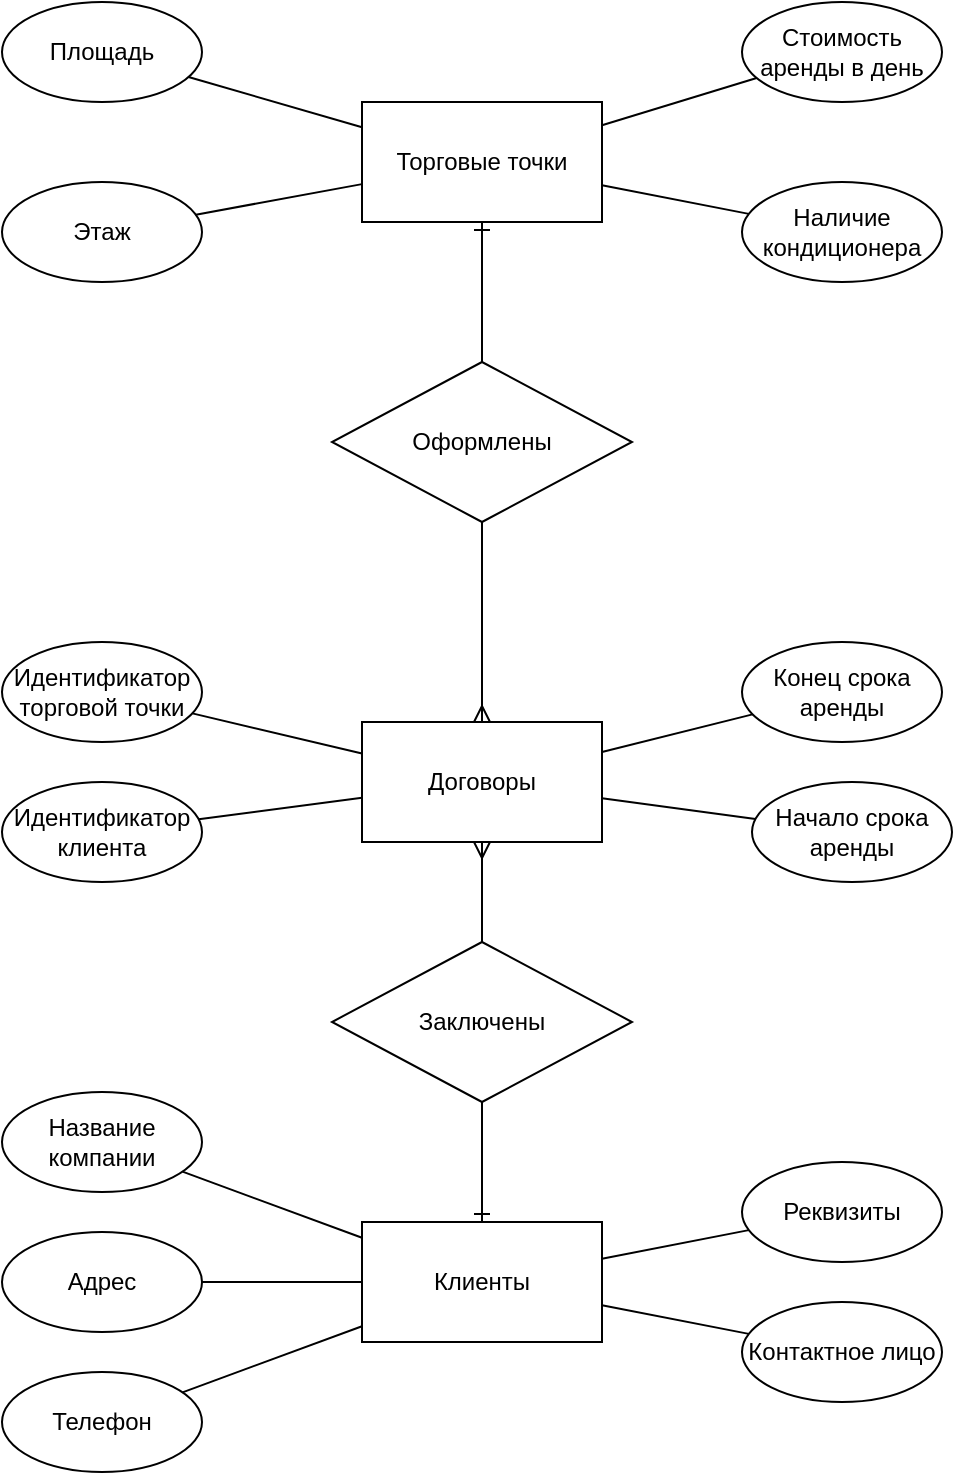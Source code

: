 <mxfile version="24.6.2" type="device" pages="3">
  <diagram name="Концептуальная модель" id="DyUfPAkUdjsowvDjE0f3">
    <mxGraphModel dx="1687" dy="925" grid="1" gridSize="10" guides="1" tooltips="1" connect="1" arrows="1" fold="1" page="1" pageScale="1" pageWidth="827" pageHeight="1169" math="0" shadow="0">
      <root>
        <mxCell id="0" />
        <mxCell id="1" parent="0" />
        <mxCell id="0baHhK8EK06zVC98kC58-1" value="Торговые точки" style="rounded=0;whiteSpace=wrap;html=1;" vertex="1" parent="1">
          <mxGeometry x="370" y="180" width="120" height="60" as="geometry" />
        </mxCell>
        <mxCell id="0baHhK8EK06zVC98kC58-2" value="Клиенты" style="rounded=0;whiteSpace=wrap;html=1;" vertex="1" parent="1">
          <mxGeometry x="370" y="740" width="120" height="60" as="geometry" />
        </mxCell>
        <mxCell id="0baHhK8EK06zVC98kC58-3" value="Договоры" style="rounded=0;whiteSpace=wrap;html=1;" vertex="1" parent="1">
          <mxGeometry x="370" y="490" width="120" height="60" as="geometry" />
        </mxCell>
        <mxCell id="0baHhK8EK06zVC98kC58-4" value="Этаж" style="ellipse;whiteSpace=wrap;html=1;" vertex="1" parent="1">
          <mxGeometry x="190" y="220" width="100" height="50" as="geometry" />
        </mxCell>
        <mxCell id="0baHhK8EK06zVC98kC58-5" value="Площадь" style="ellipse;whiteSpace=wrap;html=1;" vertex="1" parent="1">
          <mxGeometry x="190" y="130" width="100" height="50" as="geometry" />
        </mxCell>
        <mxCell id="0baHhK8EK06zVC98kC58-6" value="Наличие кондиционера" style="ellipse;whiteSpace=wrap;html=1;" vertex="1" parent="1">
          <mxGeometry x="560" y="220" width="100" height="50" as="geometry" />
        </mxCell>
        <mxCell id="0baHhK8EK06zVC98kC58-7" value="Стоимость аренды в день" style="ellipse;whiteSpace=wrap;html=1;" vertex="1" parent="1">
          <mxGeometry x="560" y="130" width="100" height="50" as="geometry" />
        </mxCell>
        <mxCell id="0baHhK8EK06zVC98kC58-8" value="" style="endArrow=none;html=1;rounded=0;" edge="1" parent="1" source="0baHhK8EK06zVC98kC58-1" target="0baHhK8EK06zVC98kC58-4">
          <mxGeometry width="50" height="50" relative="1" as="geometry">
            <mxPoint x="480" y="230" as="sourcePoint" />
            <mxPoint x="530" y="180" as="targetPoint" />
          </mxGeometry>
        </mxCell>
        <mxCell id="0baHhK8EK06zVC98kC58-9" value="" style="endArrow=none;html=1;rounded=0;" edge="1" parent="1" source="0baHhK8EK06zVC98kC58-1" target="0baHhK8EK06zVC98kC58-6">
          <mxGeometry width="50" height="50" relative="1" as="geometry">
            <mxPoint x="380" y="228" as="sourcePoint" />
            <mxPoint x="238" y="248" as="targetPoint" />
          </mxGeometry>
        </mxCell>
        <mxCell id="0baHhK8EK06zVC98kC58-10" value="" style="endArrow=none;html=1;rounded=0;" edge="1" parent="1" source="0baHhK8EK06zVC98kC58-1" target="0baHhK8EK06zVC98kC58-5">
          <mxGeometry width="50" height="50" relative="1" as="geometry">
            <mxPoint x="390" y="238" as="sourcePoint" />
            <mxPoint x="248" y="258" as="targetPoint" />
          </mxGeometry>
        </mxCell>
        <mxCell id="0baHhK8EK06zVC98kC58-11" value="" style="endArrow=none;html=1;rounded=0;" edge="1" parent="1" source="0baHhK8EK06zVC98kC58-1" target="0baHhK8EK06zVC98kC58-7">
          <mxGeometry width="50" height="50" relative="1" as="geometry">
            <mxPoint x="400" y="248" as="sourcePoint" />
            <mxPoint x="258" y="268" as="targetPoint" />
          </mxGeometry>
        </mxCell>
        <mxCell id="0baHhK8EK06zVC98kC58-12" value="Название компании" style="ellipse;whiteSpace=wrap;html=1;" vertex="1" parent="1">
          <mxGeometry x="190" y="675" width="100" height="50" as="geometry" />
        </mxCell>
        <mxCell id="0baHhK8EK06zVC98kC58-13" value="Адрес" style="ellipse;whiteSpace=wrap;html=1;" vertex="1" parent="1">
          <mxGeometry x="190" y="745" width="100" height="50" as="geometry" />
        </mxCell>
        <mxCell id="0baHhK8EK06zVC98kC58-14" value="Телефон" style="ellipse;whiteSpace=wrap;html=1;" vertex="1" parent="1">
          <mxGeometry x="190" y="815" width="100" height="50" as="geometry" />
        </mxCell>
        <mxCell id="0baHhK8EK06zVC98kC58-15" value="Реквизиты" style="ellipse;whiteSpace=wrap;html=1;" vertex="1" parent="1">
          <mxGeometry x="560" y="710" width="100" height="50" as="geometry" />
        </mxCell>
        <mxCell id="0baHhK8EK06zVC98kC58-16" value="Контактное лицо" style="ellipse;whiteSpace=wrap;html=1;" vertex="1" parent="1">
          <mxGeometry x="560" y="780" width="100" height="50" as="geometry" />
        </mxCell>
        <mxCell id="0baHhK8EK06zVC98kC58-17" value="Идентификатор торговой точки" style="ellipse;whiteSpace=wrap;html=1;" vertex="1" parent="1">
          <mxGeometry x="190" y="450" width="100" height="50" as="geometry" />
        </mxCell>
        <mxCell id="0baHhK8EK06zVC98kC58-18" value="Идентификатор клиента" style="ellipse;whiteSpace=wrap;html=1;" vertex="1" parent="1">
          <mxGeometry x="190" y="520" width="100" height="50" as="geometry" />
        </mxCell>
        <mxCell id="0baHhK8EK06zVC98kC58-19" value="Начало срока аренды" style="ellipse;whiteSpace=wrap;html=1;" vertex="1" parent="1">
          <mxGeometry x="565" y="520" width="100" height="50" as="geometry" />
        </mxCell>
        <mxCell id="0baHhK8EK06zVC98kC58-20" value="Конец срока аренды" style="ellipse;whiteSpace=wrap;html=1;" vertex="1" parent="1">
          <mxGeometry x="560" y="450" width="100" height="50" as="geometry" />
        </mxCell>
        <mxCell id="0baHhK8EK06zVC98kC58-21" value="" style="endArrow=none;html=1;rounded=0;" edge="1" parent="1" source="0baHhK8EK06zVC98kC58-2" target="0baHhK8EK06zVC98kC58-13">
          <mxGeometry width="50" height="50" relative="1" as="geometry">
            <mxPoint x="636" y="240" as="sourcePoint" />
            <mxPoint x="686" y="190" as="targetPoint" />
          </mxGeometry>
        </mxCell>
        <mxCell id="0baHhK8EK06zVC98kC58-22" value="" style="endArrow=none;html=1;rounded=0;" edge="1" parent="1" source="0baHhK8EK06zVC98kC58-2" target="0baHhK8EK06zVC98kC58-15">
          <mxGeometry width="50" height="50" relative="1" as="geometry">
            <mxPoint x="791" y="170" as="sourcePoint" />
            <mxPoint x="811" y="60" as="targetPoint" />
          </mxGeometry>
        </mxCell>
        <mxCell id="0baHhK8EK06zVC98kC58-23" value="" style="endArrow=none;html=1;rounded=0;" edge="1" parent="1" source="0baHhK8EK06zVC98kC58-2" target="0baHhK8EK06zVC98kC58-16">
          <mxGeometry width="50" height="50" relative="1" as="geometry">
            <mxPoint x="801" y="180" as="sourcePoint" />
            <mxPoint x="821" y="70" as="targetPoint" />
          </mxGeometry>
        </mxCell>
        <mxCell id="0baHhK8EK06zVC98kC58-24" value="" style="endArrow=none;html=1;rounded=0;" edge="1" parent="1" source="0baHhK8EK06zVC98kC58-2" target="0baHhK8EK06zVC98kC58-14">
          <mxGeometry width="50" height="50" relative="1" as="geometry">
            <mxPoint x="811" y="190" as="sourcePoint" />
            <mxPoint x="831" y="80" as="targetPoint" />
          </mxGeometry>
        </mxCell>
        <mxCell id="0baHhK8EK06zVC98kC58-25" value="" style="endArrow=none;html=1;rounded=0;" edge="1" parent="1" source="0baHhK8EK06zVC98kC58-3" target="0baHhK8EK06zVC98kC58-17">
          <mxGeometry width="50" height="50" relative="1" as="geometry">
            <mxPoint x="480" y="420" as="sourcePoint" />
            <mxPoint x="530" y="370" as="targetPoint" />
          </mxGeometry>
        </mxCell>
        <mxCell id="0baHhK8EK06zVC98kC58-26" value="" style="endArrow=none;html=1;rounded=0;" edge="1" parent="1" source="0baHhK8EK06zVC98kC58-3" target="0baHhK8EK06zVC98kC58-20">
          <mxGeometry width="50" height="50" relative="1" as="geometry">
            <mxPoint x="380" y="539" as="sourcePoint" />
            <mxPoint x="258" y="558" as="targetPoint" />
          </mxGeometry>
        </mxCell>
        <mxCell id="0baHhK8EK06zVC98kC58-27" value="" style="endArrow=none;html=1;rounded=0;" edge="1" parent="1" source="0baHhK8EK06zVC98kC58-3" target="0baHhK8EK06zVC98kC58-19">
          <mxGeometry width="50" height="50" relative="1" as="geometry">
            <mxPoint x="390" y="549" as="sourcePoint" />
            <mxPoint x="268" y="568" as="targetPoint" />
          </mxGeometry>
        </mxCell>
        <mxCell id="0baHhK8EK06zVC98kC58-28" value="" style="endArrow=none;html=1;rounded=0;" edge="1" parent="1" source="0baHhK8EK06zVC98kC58-3" target="0baHhK8EK06zVC98kC58-18">
          <mxGeometry width="50" height="50" relative="1" as="geometry">
            <mxPoint x="400" y="559" as="sourcePoint" />
            <mxPoint x="278" y="578" as="targetPoint" />
          </mxGeometry>
        </mxCell>
        <mxCell id="0baHhK8EK06zVC98kC58-30" value="" style="endArrow=none;html=1;rounded=0;" edge="1" parent="1" source="0baHhK8EK06zVC98kC58-2" target="0baHhK8EK06zVC98kC58-12">
          <mxGeometry width="50" height="50" relative="1" as="geometry">
            <mxPoint x="791" y="170" as="sourcePoint" />
            <mxPoint x="811" y="60" as="targetPoint" />
          </mxGeometry>
        </mxCell>
        <mxCell id="0baHhK8EK06zVC98kC58-31" value="Оформлены" style="rhombus;whiteSpace=wrap;html=1;" vertex="1" parent="1">
          <mxGeometry x="355" y="310" width="150" height="80" as="geometry" />
        </mxCell>
        <mxCell id="0baHhK8EK06zVC98kC58-32" value="" style="endArrow=none;html=1;rounded=0;startArrow=ERmany;startFill=0;edgeStyle=orthogonalEdgeStyle;" edge="1" parent="1" source="0baHhK8EK06zVC98kC58-3" target="0baHhK8EK06zVC98kC58-31">
          <mxGeometry width="50" height="50" relative="1" as="geometry">
            <mxPoint x="480" y="340" as="sourcePoint" />
            <mxPoint x="530" y="290" as="targetPoint" />
          </mxGeometry>
        </mxCell>
        <mxCell id="0baHhK8EK06zVC98kC58-33" value="" style="endArrow=none;html=1;rounded=0;startArrow=ERone;startFill=0;edgeStyle=orthogonalEdgeStyle;" edge="1" parent="1" source="0baHhK8EK06zVC98kC58-1" target="0baHhK8EK06zVC98kC58-31">
          <mxGeometry width="50" height="50" relative="1" as="geometry">
            <mxPoint x="440" y="500" as="sourcePoint" />
            <mxPoint x="440" y="400" as="targetPoint" />
          </mxGeometry>
        </mxCell>
        <mxCell id="0baHhK8EK06zVC98kC58-34" value="Заключены" style="rhombus;whiteSpace=wrap;html=1;" vertex="1" parent="1">
          <mxGeometry x="355" y="600" width="150" height="80" as="geometry" />
        </mxCell>
        <mxCell id="0baHhK8EK06zVC98kC58-35" value="" style="endArrow=none;html=1;rounded=0;startArrow=ERone;startFill=0;edgeStyle=orthogonalEdgeStyle;" edge="1" parent="1" source="0baHhK8EK06zVC98kC58-2" target="0baHhK8EK06zVC98kC58-34">
          <mxGeometry width="50" height="50" relative="1" as="geometry">
            <mxPoint x="580" y="230" as="sourcePoint" />
            <mxPoint x="470" y="700" as="targetPoint" />
          </mxGeometry>
        </mxCell>
        <mxCell id="0baHhK8EK06zVC98kC58-36" value="" style="endArrow=none;html=1;rounded=0;startArrow=ERmany;startFill=0;edgeStyle=orthogonalEdgeStyle;" edge="1" parent="1" source="0baHhK8EK06zVC98kC58-3" target="0baHhK8EK06zVC98kC58-34">
          <mxGeometry width="50" height="50" relative="1" as="geometry">
            <mxPoint x="440" y="500" as="sourcePoint" />
            <mxPoint x="440" y="400" as="targetPoint" />
          </mxGeometry>
        </mxCell>
      </root>
    </mxGraphModel>
  </diagram>
  <diagram id="drJYaoeGHohpk9m2-IPb" name="Логическая модель">
    <mxGraphModel dx="2261" dy="786" grid="1" gridSize="10" guides="1" tooltips="1" connect="1" arrows="1" fold="1" page="1" pageScale="1" pageWidth="827" pageHeight="1169" math="0" shadow="0">
      <root>
        <mxCell id="0" />
        <mxCell id="1" parent="0" />
        <mxCell id="2mcWD4TweLtxeJznXxoD-37" value="tradingPoints" style="shape=table;startSize=30;container=1;collapsible=0;childLayout=tableLayout;fixedRows=1;rowLines=0;fontStyle=0;fontSize=16;shadow=0;columnLines=1;resizeLast=0;absoluteArcSize=0;swimlaneHead=1;swimlaneBody=1;horizontal=1;separatorColor=none;fillOpacity=100;strokeOpacity=100;fillStyle=solid;swimlaneFillColor=default;fillColor=#f5f5f5;fontColor=#333333;strokeColor=#666666;" parent="1" vertex="1">
          <mxGeometry x="-780" y="160" width="180" height="180" as="geometry" />
        </mxCell>
        <mxCell id="2mcWD4TweLtxeJznXxoD-38" value="" style="shape=tableRow;horizontal=0;startSize=0;swimlaneHead=0;swimlaneBody=0;top=0;left=0;bottom=1;right=0;collapsible=0;dropTarget=0;fillColor=none;points=[[0,0.5],[1,0.5]];portConstraint=eastwest;strokeColor=default;fontSize=16;swimlaneLine=1;separatorColor=#000000;" parent="2mcWD4TweLtxeJznXxoD-37" vertex="1">
          <mxGeometry y="30" width="180" height="30" as="geometry" />
        </mxCell>
        <mxCell id="2mcWD4TweLtxeJznXxoD-39" value="PK" style="shape=partialRectangle;html=1;whiteSpace=wrap;connectable=0;fillColor=none;top=0;left=0;bottom=0;right=0;overflow=hidden;pointerEvents=1;strokeColor=inherit;fontSize=16;" parent="2mcWD4TweLtxeJznXxoD-38" vertex="1">
          <mxGeometry width="40" height="30" as="geometry">
            <mxRectangle width="40" height="30" as="alternateBounds" />
          </mxGeometry>
        </mxCell>
        <mxCell id="2mcWD4TweLtxeJznXxoD-40" value="id" style="shape=partialRectangle;html=1;whiteSpace=wrap;connectable=0;fillColor=none;top=0;left=0;bottom=0;right=0;align=left;spacingLeft=6;overflow=hidden;strokeColor=inherit;fontSize=16;" parent="2mcWD4TweLtxeJznXxoD-38" vertex="1">
          <mxGeometry x="40" width="140" height="30" as="geometry">
            <mxRectangle width="140" height="30" as="alternateBounds" />
          </mxGeometry>
        </mxCell>
        <mxCell id="2mcWD4TweLtxeJznXxoD-41" value="" style="shape=tableRow;horizontal=0;startSize=0;swimlaneHead=0;swimlaneBody=0;top=0;left=0;bottom=0;right=0;collapsible=0;dropTarget=0;fillColor=none;points=[[0,0.5],[1,0.5]];portConstraint=eastwest;strokeColor=inherit;fontSize=16;" parent="2mcWD4TweLtxeJznXxoD-37" vertex="1">
          <mxGeometry y="60" width="180" height="30" as="geometry" />
        </mxCell>
        <mxCell id="2mcWD4TweLtxeJznXxoD-42" value="" style="shape=partialRectangle;html=1;whiteSpace=wrap;connectable=0;fillColor=none;top=0;left=0;bottom=0;right=0;overflow=hidden;strokeColor=inherit;fontSize=16;" parent="2mcWD4TweLtxeJznXxoD-41" vertex="1">
          <mxGeometry width="40" height="30" as="geometry">
            <mxRectangle width="40" height="30" as="alternateBounds" />
          </mxGeometry>
        </mxCell>
        <mxCell id="2mcWD4TweLtxeJznXxoD-43" value="floor" style="shape=partialRectangle;html=1;whiteSpace=wrap;connectable=0;fillColor=none;top=0;left=0;bottom=0;right=0;align=left;spacingLeft=6;overflow=hidden;strokeColor=inherit;fontSize=16;" parent="2mcWD4TweLtxeJznXxoD-41" vertex="1">
          <mxGeometry x="40" width="140" height="30" as="geometry">
            <mxRectangle width="140" height="30" as="alternateBounds" />
          </mxGeometry>
        </mxCell>
        <mxCell id="2mcWD4TweLtxeJznXxoD-44" value="" style="shape=tableRow;horizontal=0;startSize=0;swimlaneHead=0;swimlaneBody=0;top=0;left=0;bottom=0;right=0;collapsible=0;dropTarget=0;fillColor=none;points=[[0,0.5],[1,0.5]];portConstraint=eastwest;strokeColor=inherit;fontSize=16;" parent="2mcWD4TweLtxeJznXxoD-37" vertex="1">
          <mxGeometry y="90" width="180" height="30" as="geometry" />
        </mxCell>
        <mxCell id="2mcWD4TweLtxeJznXxoD-45" value="" style="shape=partialRectangle;html=1;whiteSpace=wrap;connectable=0;fillColor=none;top=0;left=0;bottom=0;right=0;overflow=hidden;strokeColor=inherit;fontSize=16;" parent="2mcWD4TweLtxeJznXxoD-44" vertex="1">
          <mxGeometry width="40" height="30" as="geometry">
            <mxRectangle width="40" height="30" as="alternateBounds" />
          </mxGeometry>
        </mxCell>
        <mxCell id="2mcWD4TweLtxeJznXxoD-46" value="area" style="shape=partialRectangle;html=1;whiteSpace=wrap;connectable=0;fillColor=none;top=0;left=0;bottom=0;right=0;align=left;spacingLeft=6;overflow=hidden;strokeColor=inherit;fontSize=16;" parent="2mcWD4TweLtxeJznXxoD-44" vertex="1">
          <mxGeometry x="40" width="140" height="30" as="geometry">
            <mxRectangle width="140" height="30" as="alternateBounds" />
          </mxGeometry>
        </mxCell>
        <mxCell id="2mcWD4TweLtxeJznXxoD-47" value="" style="shape=tableRow;horizontal=0;startSize=0;swimlaneHead=0;swimlaneBody=0;top=0;left=0;bottom=0;right=0;collapsible=0;dropTarget=0;fillColor=none;points=[[0,0.5],[1,0.5]];portConstraint=eastwest;strokeColor=inherit;fontSize=16;" parent="2mcWD4TweLtxeJznXxoD-37" vertex="1">
          <mxGeometry y="120" width="180" height="30" as="geometry" />
        </mxCell>
        <mxCell id="2mcWD4TweLtxeJznXxoD-48" value="" style="shape=partialRectangle;html=1;whiteSpace=wrap;connectable=0;fillColor=none;top=0;left=0;bottom=0;right=0;overflow=hidden;strokeColor=inherit;fontSize=16;" parent="2mcWD4TweLtxeJznXxoD-47" vertex="1">
          <mxGeometry width="40" height="30" as="geometry">
            <mxRectangle width="40" height="30" as="alternateBounds" />
          </mxGeometry>
        </mxCell>
        <mxCell id="2mcWD4TweLtxeJznXxoD-49" value="has_a/c" style="shape=partialRectangle;html=1;whiteSpace=wrap;connectable=0;fillColor=none;top=0;left=0;bottom=0;right=0;align=left;spacingLeft=6;overflow=hidden;strokeColor=inherit;fontSize=16;" parent="2mcWD4TweLtxeJznXxoD-47" vertex="1">
          <mxGeometry x="40" width="140" height="30" as="geometry">
            <mxRectangle width="140" height="30" as="alternateBounds" />
          </mxGeometry>
        </mxCell>
        <mxCell id="2mcWD4TweLtxeJznXxoD-50" value="" style="shape=tableRow;horizontal=0;startSize=0;swimlaneHead=0;swimlaneBody=0;top=0;left=0;bottom=0;right=0;collapsible=0;dropTarget=0;fillColor=none;points=[[0,0.5],[1,0.5]];portConstraint=eastwest;strokeColor=inherit;fontSize=16;" parent="2mcWD4TweLtxeJznXxoD-37" vertex="1">
          <mxGeometry y="150" width="180" height="30" as="geometry" />
        </mxCell>
        <mxCell id="2mcWD4TweLtxeJznXxoD-51" value="" style="shape=partialRectangle;html=1;whiteSpace=wrap;connectable=0;fillColor=none;top=0;left=0;bottom=0;right=0;overflow=hidden;strokeColor=inherit;fontSize=16;" parent="2mcWD4TweLtxeJznXxoD-50" vertex="1">
          <mxGeometry width="40" height="30" as="geometry">
            <mxRectangle width="40" height="30" as="alternateBounds" />
          </mxGeometry>
        </mxCell>
        <mxCell id="2mcWD4TweLtxeJznXxoD-52" value="rent_price" style="shape=partialRectangle;html=1;whiteSpace=wrap;connectable=0;fillColor=none;top=0;left=0;bottom=0;right=0;align=left;spacingLeft=6;overflow=hidden;strokeColor=inherit;fontSize=16;" parent="2mcWD4TweLtxeJznXxoD-50" vertex="1">
          <mxGeometry x="40" width="140" height="30" as="geometry">
            <mxRectangle width="140" height="30" as="alternateBounds" />
          </mxGeometry>
        </mxCell>
        <mxCell id="2mcWD4TweLtxeJznXxoD-53" value="clients" style="shape=table;startSize=30;container=1;collapsible=0;childLayout=tableLayout;fixedRows=1;rowLines=0;fontStyle=0;fontSize=16;shadow=0;columnLines=1;resizeLast=0;absoluteArcSize=0;swimlaneHead=1;swimlaneBody=1;horizontal=1;separatorColor=none;fillOpacity=100;strokeOpacity=100;fillStyle=solid;swimlaneFillColor=default;fillColor=#f5f5f5;fontColor=#333333;strokeColor=#666666;" parent="1" vertex="1">
          <mxGeometry x="-240" y="160" width="180" height="240" as="geometry" />
        </mxCell>
        <mxCell id="2mcWD4TweLtxeJznXxoD-54" value="" style="shape=tableRow;horizontal=0;startSize=0;swimlaneHead=0;swimlaneBody=0;top=0;left=0;bottom=1;right=0;collapsible=0;dropTarget=0;fillColor=none;points=[[0,0.5],[1,0.5]];portConstraint=eastwest;strokeColor=inherit;fontSize=16;" parent="2mcWD4TweLtxeJznXxoD-53" vertex="1">
          <mxGeometry y="30" width="180" height="30" as="geometry" />
        </mxCell>
        <mxCell id="2mcWD4TweLtxeJznXxoD-55" value="PK" style="shape=partialRectangle;html=1;whiteSpace=wrap;connectable=0;fillColor=none;top=0;left=0;bottom=0;right=0;overflow=hidden;pointerEvents=1;strokeColor=inherit;fontSize=16;" parent="2mcWD4TweLtxeJznXxoD-54" vertex="1">
          <mxGeometry width="40" height="30" as="geometry">
            <mxRectangle width="40" height="30" as="alternateBounds" />
          </mxGeometry>
        </mxCell>
        <mxCell id="2mcWD4TweLtxeJznXxoD-56" value="id" style="shape=partialRectangle;html=1;whiteSpace=wrap;connectable=0;fillColor=none;top=0;left=0;bottom=0;right=0;align=left;spacingLeft=6;overflow=hidden;strokeColor=inherit;fontSize=16;" parent="2mcWD4TweLtxeJznXxoD-54" vertex="1">
          <mxGeometry x="40" width="140" height="30" as="geometry">
            <mxRectangle width="140" height="30" as="alternateBounds" />
          </mxGeometry>
        </mxCell>
        <mxCell id="2mcWD4TweLtxeJznXxoD-57" value="" style="shape=tableRow;horizontal=0;startSize=0;swimlaneHead=0;swimlaneBody=0;top=0;left=0;bottom=0;right=0;collapsible=0;dropTarget=0;fillColor=none;points=[[0,0.5],[1,0.5]];portConstraint=eastwest;strokeColor=inherit;fontSize=16;" parent="2mcWD4TweLtxeJznXxoD-53" vertex="1">
          <mxGeometry y="60" width="180" height="30" as="geometry" />
        </mxCell>
        <mxCell id="2mcWD4TweLtxeJznXxoD-58" value="" style="shape=partialRectangle;html=1;whiteSpace=wrap;connectable=0;fillColor=none;top=0;left=0;bottom=0;right=0;overflow=hidden;strokeColor=inherit;fontSize=16;" parent="2mcWD4TweLtxeJznXxoD-57" vertex="1">
          <mxGeometry width="40" height="30" as="geometry">
            <mxRectangle width="40" height="30" as="alternateBounds" />
          </mxGeometry>
        </mxCell>
        <mxCell id="2mcWD4TweLtxeJznXxoD-59" value="name" style="shape=partialRectangle;html=1;whiteSpace=wrap;connectable=0;fillColor=none;top=0;left=0;bottom=0;right=0;align=left;spacingLeft=6;overflow=hidden;strokeColor=inherit;fontSize=16;" parent="2mcWD4TweLtxeJznXxoD-57" vertex="1">
          <mxGeometry x="40" width="140" height="30" as="geometry">
            <mxRectangle width="140" height="30" as="alternateBounds" />
          </mxGeometry>
        </mxCell>
        <mxCell id="2mcWD4TweLtxeJznXxoD-60" value="" style="shape=tableRow;horizontal=0;startSize=0;swimlaneHead=0;swimlaneBody=0;top=0;left=0;bottom=0;right=0;collapsible=0;dropTarget=0;fillColor=none;points=[[0,0.5],[1,0.5]];portConstraint=eastwest;strokeColor=inherit;fontSize=16;" parent="2mcWD4TweLtxeJznXxoD-53" vertex="1">
          <mxGeometry y="90" width="180" height="30" as="geometry" />
        </mxCell>
        <mxCell id="2mcWD4TweLtxeJznXxoD-61" value="" style="shape=partialRectangle;html=1;whiteSpace=wrap;connectable=0;fillColor=none;top=0;left=0;bottom=0;right=0;overflow=hidden;strokeColor=inherit;fontSize=16;" parent="2mcWD4TweLtxeJznXxoD-60" vertex="1">
          <mxGeometry width="40" height="30" as="geometry">
            <mxRectangle width="40" height="30" as="alternateBounds" />
          </mxGeometry>
        </mxCell>
        <mxCell id="2mcWD4TweLtxeJznXxoD-62" value="address" style="shape=partialRectangle;html=1;whiteSpace=wrap;connectable=0;fillColor=none;top=0;left=0;bottom=0;right=0;align=left;spacingLeft=6;overflow=hidden;strokeColor=inherit;fontSize=16;" parent="2mcWD4TweLtxeJznXxoD-60" vertex="1">
          <mxGeometry x="40" width="140" height="30" as="geometry">
            <mxRectangle width="140" height="30" as="alternateBounds" />
          </mxGeometry>
        </mxCell>
        <mxCell id="2mcWD4TweLtxeJznXxoD-63" value="" style="shape=tableRow;horizontal=0;startSize=0;swimlaneHead=0;swimlaneBody=0;top=0;left=0;bottom=0;right=0;collapsible=0;dropTarget=0;fillColor=none;points=[[0,0.5],[1,0.5]];portConstraint=eastwest;strokeColor=inherit;fontSize=16;" parent="2mcWD4TweLtxeJznXxoD-53" vertex="1">
          <mxGeometry y="120" width="180" height="30" as="geometry" />
        </mxCell>
        <mxCell id="2mcWD4TweLtxeJznXxoD-64" value="" style="shape=partialRectangle;html=1;whiteSpace=wrap;connectable=0;fillColor=none;top=0;left=0;bottom=0;right=0;overflow=hidden;strokeColor=inherit;fontSize=16;" parent="2mcWD4TweLtxeJznXxoD-63" vertex="1">
          <mxGeometry width="40" height="30" as="geometry">
            <mxRectangle width="40" height="30" as="alternateBounds" />
          </mxGeometry>
        </mxCell>
        <mxCell id="2mcWD4TweLtxeJznXxoD-65" value="phone" style="shape=partialRectangle;html=1;whiteSpace=wrap;connectable=0;fillColor=none;top=0;left=0;bottom=0;right=0;align=left;spacingLeft=6;overflow=hidden;strokeColor=inherit;fontSize=16;" parent="2mcWD4TweLtxeJznXxoD-63" vertex="1">
          <mxGeometry x="40" width="140" height="30" as="geometry">
            <mxRectangle width="140" height="30" as="alternateBounds" />
          </mxGeometry>
        </mxCell>
        <mxCell id="2mcWD4TweLtxeJznXxoD-66" value="" style="shape=tableRow;horizontal=0;startSize=0;swimlaneHead=0;swimlaneBody=0;top=0;left=0;bottom=0;right=0;collapsible=0;dropTarget=0;fillColor=none;points=[[0,0.5],[1,0.5]];portConstraint=eastwest;strokeColor=inherit;fontSize=16;" parent="2mcWD4TweLtxeJznXxoD-53" vertex="1">
          <mxGeometry y="150" width="180" height="30" as="geometry" />
        </mxCell>
        <mxCell id="2mcWD4TweLtxeJznXxoD-67" value="" style="shape=partialRectangle;html=1;whiteSpace=wrap;connectable=0;fillColor=none;top=0;left=0;bottom=0;right=0;overflow=hidden;strokeColor=inherit;fontSize=16;" parent="2mcWD4TweLtxeJznXxoD-66" vertex="1">
          <mxGeometry width="40" height="30" as="geometry">
            <mxRectangle width="40" height="30" as="alternateBounds" />
          </mxGeometry>
        </mxCell>
        <mxCell id="2mcWD4TweLtxeJznXxoD-68" value="requisites" style="shape=partialRectangle;html=1;whiteSpace=wrap;connectable=0;fillColor=none;top=0;left=0;bottom=0;right=0;align=left;spacingLeft=6;overflow=hidden;strokeColor=inherit;fontSize=16;" parent="2mcWD4TweLtxeJznXxoD-66" vertex="1">
          <mxGeometry x="40" width="140" height="30" as="geometry">
            <mxRectangle width="140" height="30" as="alternateBounds" />
          </mxGeometry>
        </mxCell>
        <mxCell id="2mcWD4TweLtxeJznXxoD-69" value="" style="shape=tableRow;horizontal=0;startSize=0;swimlaneHead=0;swimlaneBody=0;top=0;left=0;bottom=0;right=0;collapsible=0;dropTarget=0;fillColor=none;points=[[0,0.5],[1,0.5]];portConstraint=eastwest;strokeColor=inherit;fontSize=16;" parent="2mcWD4TweLtxeJznXxoD-53" vertex="1">
          <mxGeometry y="180" width="180" height="30" as="geometry" />
        </mxCell>
        <mxCell id="2mcWD4TweLtxeJznXxoD-70" value="" style="shape=partialRectangle;html=1;whiteSpace=wrap;connectable=0;fillColor=none;top=0;left=0;bottom=0;right=0;overflow=hidden;strokeColor=inherit;fontSize=16;" parent="2mcWD4TweLtxeJznXxoD-69" vertex="1">
          <mxGeometry width="40" height="30" as="geometry">
            <mxRectangle width="40" height="30" as="alternateBounds" />
          </mxGeometry>
        </mxCell>
        <mxCell id="2mcWD4TweLtxeJznXxoD-71" value="requisites" style="shape=partialRectangle;html=1;whiteSpace=wrap;connectable=0;fillColor=none;top=0;left=0;bottom=0;right=0;align=left;spacingLeft=6;overflow=hidden;strokeColor=inherit;fontSize=16;" parent="2mcWD4TweLtxeJznXxoD-69" vertex="1">
          <mxGeometry x="40" width="140" height="30" as="geometry">
            <mxRectangle width="140" height="30" as="alternateBounds" />
          </mxGeometry>
        </mxCell>
        <mxCell id="2mcWD4TweLtxeJznXxoD-72" value="" style="shape=tableRow;horizontal=0;startSize=0;swimlaneHead=0;swimlaneBody=0;top=0;left=0;bottom=0;right=0;collapsible=0;dropTarget=0;fillColor=none;points=[[0,0.5],[1,0.5]];portConstraint=eastwest;strokeColor=inherit;fontSize=16;" parent="2mcWD4TweLtxeJznXxoD-53" vertex="1">
          <mxGeometry y="210" width="180" height="30" as="geometry" />
        </mxCell>
        <mxCell id="2mcWD4TweLtxeJznXxoD-73" value="" style="shape=partialRectangle;html=1;whiteSpace=wrap;connectable=0;fillColor=none;top=0;left=0;bottom=0;right=0;overflow=hidden;strokeColor=inherit;fontSize=16;" parent="2mcWD4TweLtxeJznXxoD-72" vertex="1">
          <mxGeometry width="40" height="30" as="geometry">
            <mxRectangle width="40" height="30" as="alternateBounds" />
          </mxGeometry>
        </mxCell>
        <mxCell id="2mcWD4TweLtxeJznXxoD-74" value="contact_person" style="shape=partialRectangle;html=1;whiteSpace=wrap;connectable=0;fillColor=none;top=0;left=0;bottom=0;right=0;align=left;spacingLeft=6;overflow=hidden;strokeColor=inherit;fontSize=16;" parent="2mcWD4TweLtxeJznXxoD-72" vertex="1">
          <mxGeometry x="40" width="140" height="30" as="geometry">
            <mxRectangle width="140" height="30" as="alternateBounds" />
          </mxGeometry>
        </mxCell>
        <mxCell id="2mcWD4TweLtxeJznXxoD-75" value="contracts" style="shape=table;startSize=30;container=1;collapsible=0;childLayout=tableLayout;fixedRows=1;rowLines=0;fontStyle=0;fontSize=16;shadow=0;columnLines=1;resizeLast=0;absoluteArcSize=0;swimlaneHead=1;swimlaneBody=1;horizontal=1;separatorColor=none;fillOpacity=100;strokeOpacity=100;fillStyle=solid;swimlaneFillColor=default;fillColor=#f5f5f5;fontColor=#333333;strokeColor=#666666;" parent="1" vertex="1">
          <mxGeometry x="-510" y="160" width="180" height="180" as="geometry" />
        </mxCell>
        <mxCell id="2mcWD4TweLtxeJznXxoD-76" value="" style="shape=tableRow;horizontal=0;startSize=0;swimlaneHead=0;swimlaneBody=0;top=0;left=0;bottom=1;right=0;collapsible=0;dropTarget=0;fillColor=none;points=[[0,0.5],[1,0.5]];portConstraint=eastwest;strokeColor=inherit;fontSize=16;" parent="2mcWD4TweLtxeJznXxoD-75" vertex="1">
          <mxGeometry y="30" width="180" height="30" as="geometry" />
        </mxCell>
        <mxCell id="2mcWD4TweLtxeJznXxoD-77" value="PK" style="shape=partialRectangle;html=1;whiteSpace=wrap;connectable=0;fillColor=none;top=0;left=0;bottom=0;right=0;overflow=hidden;pointerEvents=1;strokeColor=inherit;fontSize=16;" parent="2mcWD4TweLtxeJznXxoD-76" vertex="1">
          <mxGeometry width="40" height="30" as="geometry">
            <mxRectangle width="40" height="30" as="alternateBounds" />
          </mxGeometry>
        </mxCell>
        <mxCell id="2mcWD4TweLtxeJznXxoD-78" value="id" style="shape=partialRectangle;html=1;whiteSpace=wrap;connectable=0;fillColor=none;top=0;left=0;bottom=0;right=0;align=left;spacingLeft=6;overflow=hidden;strokeColor=inherit;fontSize=16;" parent="2mcWD4TweLtxeJznXxoD-76" vertex="1">
          <mxGeometry x="40" width="140" height="30" as="geometry">
            <mxRectangle width="140" height="30" as="alternateBounds" />
          </mxGeometry>
        </mxCell>
        <mxCell id="2mcWD4TweLtxeJznXxoD-85" value="" style="shape=tableRow;horizontal=0;startSize=0;swimlaneHead=0;swimlaneBody=0;top=0;left=0;bottom=0;right=0;collapsible=0;dropTarget=0;fillColor=none;points=[[0,0.5],[1,0.5]];portConstraint=eastwest;strokeColor=inherit;fontSize=16;" parent="2mcWD4TweLtxeJznXxoD-75" vertex="1">
          <mxGeometry y="60" width="180" height="30" as="geometry" />
        </mxCell>
        <mxCell id="2mcWD4TweLtxeJznXxoD-86" value="" style="shape=partialRectangle;html=1;whiteSpace=wrap;connectable=0;fillColor=none;top=0;left=0;bottom=0;right=0;overflow=hidden;strokeColor=inherit;fontSize=16;" parent="2mcWD4TweLtxeJznXxoD-85" vertex="1">
          <mxGeometry width="40" height="30" as="geometry">
            <mxRectangle width="40" height="30" as="alternateBounds" />
          </mxGeometry>
        </mxCell>
        <mxCell id="2mcWD4TweLtxeJznXxoD-87" value="start_date" style="shape=partialRectangle;html=1;whiteSpace=wrap;connectable=0;fillColor=none;top=0;left=0;bottom=0;right=0;align=left;spacingLeft=6;overflow=hidden;strokeColor=inherit;fontSize=16;" parent="2mcWD4TweLtxeJznXxoD-85" vertex="1">
          <mxGeometry x="40" width="140" height="30" as="geometry">
            <mxRectangle width="140" height="30" as="alternateBounds" />
          </mxGeometry>
        </mxCell>
        <mxCell id="2mcWD4TweLtxeJznXxoD-91" value="" style="shape=tableRow;horizontal=0;startSize=0;swimlaneHead=0;swimlaneBody=0;top=0;left=0;bottom=0;right=0;collapsible=0;dropTarget=0;fillColor=none;points=[[0,0.5],[1,0.5]];portConstraint=eastwest;strokeColor=inherit;fontSize=16;" parent="2mcWD4TweLtxeJznXxoD-75" vertex="1">
          <mxGeometry y="90" width="180" height="30" as="geometry" />
        </mxCell>
        <mxCell id="2mcWD4TweLtxeJznXxoD-92" value="" style="shape=partialRectangle;html=1;whiteSpace=wrap;connectable=0;fillColor=none;top=0;left=0;bottom=0;right=0;overflow=hidden;strokeColor=inherit;fontSize=16;" parent="2mcWD4TweLtxeJznXxoD-91" vertex="1">
          <mxGeometry width="40" height="30" as="geometry">
            <mxRectangle width="40" height="30" as="alternateBounds" />
          </mxGeometry>
        </mxCell>
        <mxCell id="2mcWD4TweLtxeJznXxoD-93" value="end_date" style="shape=partialRectangle;html=1;whiteSpace=wrap;connectable=0;fillColor=none;top=0;left=0;bottom=0;right=0;align=left;spacingLeft=6;overflow=hidden;strokeColor=inherit;fontSize=16;" parent="2mcWD4TweLtxeJznXxoD-91" vertex="1">
          <mxGeometry x="40" width="140" height="30" as="geometry">
            <mxRectangle width="140" height="30" as="alternateBounds" />
          </mxGeometry>
        </mxCell>
        <mxCell id="2mcWD4TweLtxeJznXxoD-94" value="" style="shape=tableRow;horizontal=0;startSize=0;swimlaneHead=0;swimlaneBody=0;top=0;left=0;bottom=0;right=0;collapsible=0;dropTarget=0;fillColor=none;points=[[0,0.5],[1,0.5]];portConstraint=eastwest;strokeColor=inherit;fontSize=16;" parent="2mcWD4TweLtxeJznXxoD-75" vertex="1">
          <mxGeometry y="120" width="180" height="30" as="geometry" />
        </mxCell>
        <mxCell id="2mcWD4TweLtxeJznXxoD-95" value="FK" style="shape=partialRectangle;html=1;whiteSpace=wrap;connectable=0;fillColor=none;top=0;left=0;bottom=0;right=0;overflow=hidden;strokeColor=inherit;fontSize=16;" parent="2mcWD4TweLtxeJznXxoD-94" vertex="1">
          <mxGeometry width="40" height="30" as="geometry">
            <mxRectangle width="40" height="30" as="alternateBounds" />
          </mxGeometry>
        </mxCell>
        <mxCell id="2mcWD4TweLtxeJznXxoD-96" value="trading_point_id" style="shape=partialRectangle;html=1;whiteSpace=wrap;connectable=0;fillColor=none;top=0;left=0;bottom=0;right=0;align=left;spacingLeft=6;overflow=hidden;strokeColor=inherit;fontSize=16;" parent="2mcWD4TweLtxeJznXxoD-94" vertex="1">
          <mxGeometry x="40" width="140" height="30" as="geometry">
            <mxRectangle width="140" height="30" as="alternateBounds" />
          </mxGeometry>
        </mxCell>
        <mxCell id="2mcWD4TweLtxeJznXxoD-97" value="" style="shape=tableRow;horizontal=0;startSize=0;swimlaneHead=0;swimlaneBody=0;top=0;left=0;bottom=0;right=0;collapsible=0;dropTarget=0;fillColor=none;points=[[0,0.5],[1,0.5]];portConstraint=eastwest;strokeColor=inherit;fontSize=16;" parent="2mcWD4TweLtxeJznXxoD-75" vertex="1">
          <mxGeometry y="150" width="180" height="30" as="geometry" />
        </mxCell>
        <mxCell id="2mcWD4TweLtxeJznXxoD-98" value="FK" style="shape=partialRectangle;html=1;whiteSpace=wrap;connectable=0;fillColor=none;top=0;left=0;bottom=0;right=0;overflow=hidden;strokeColor=inherit;fontSize=16;" parent="2mcWD4TweLtxeJznXxoD-97" vertex="1">
          <mxGeometry width="40" height="30" as="geometry">
            <mxRectangle width="40" height="30" as="alternateBounds" />
          </mxGeometry>
        </mxCell>
        <mxCell id="2mcWD4TweLtxeJznXxoD-99" value="client_id" style="shape=partialRectangle;html=1;whiteSpace=wrap;connectable=0;fillColor=none;top=0;left=0;bottom=0;right=0;align=left;spacingLeft=6;overflow=hidden;strokeColor=inherit;fontSize=16;" parent="2mcWD4TweLtxeJznXxoD-97" vertex="1">
          <mxGeometry x="40" width="140" height="30" as="geometry">
            <mxRectangle width="140" height="30" as="alternateBounds" />
          </mxGeometry>
        </mxCell>
        <mxCell id="2mcWD4TweLtxeJznXxoD-100" style="edgeStyle=orthogonalEdgeStyle;rounded=0;orthogonalLoop=1;jettySize=auto;html=1;endArrow=ERone;endFill=0;startArrow=ERmany;startFill=0;" parent="1" source="2mcWD4TweLtxeJznXxoD-94" target="2mcWD4TweLtxeJznXxoD-38" edge="1">
          <mxGeometry relative="1" as="geometry" />
        </mxCell>
        <mxCell id="2mcWD4TweLtxeJznXxoD-101" style="edgeStyle=orthogonalEdgeStyle;rounded=0;orthogonalLoop=1;jettySize=auto;html=1;endArrow=ERone;endFill=0;startArrow=ERmany;startFill=0;" parent="1" source="2mcWD4TweLtxeJznXxoD-97" target="2mcWD4TweLtxeJznXxoD-54" edge="1">
          <mxGeometry relative="1" as="geometry" />
        </mxCell>
      </root>
    </mxGraphModel>
  </diagram>
  <diagram id="0dnStB1TDd8WG1xBCUgf" name="Физическая модель">
    <mxGraphModel dx="3847" dy="749" grid="1" gridSize="10" guides="1" tooltips="1" connect="1" arrows="1" fold="1" page="1" pageScale="1" pageWidth="827" pageHeight="1169" math="0" shadow="0">
      <root>
        <mxCell id="0" />
        <mxCell id="1" parent="0" />
        <mxCell id="WlrO81zM7cPQ1VL5pI9K-1" value="tradingPoints" style="shape=table;startSize=30;container=1;collapsible=0;childLayout=tableLayout;fixedRows=1;rowLines=0;fontStyle=0;fontSize=16;shadow=0;columnLines=1;resizeLast=0;absoluteArcSize=0;swimlaneHead=1;swimlaneBody=1;horizontal=1;separatorColor=none;fillOpacity=100;strokeOpacity=100;fillStyle=solid;swimlaneFillColor=default;fillColor=#f5f5f5;fontColor=#333333;strokeColor=#666666;" parent="1" vertex="1">
          <mxGeometry x="-1730" y="170" width="670" height="180" as="geometry" />
        </mxCell>
        <mxCell id="WlrO81zM7cPQ1VL5pI9K-2" value="" style="shape=tableRow;horizontal=0;startSize=0;swimlaneHead=0;swimlaneBody=0;top=0;left=0;bottom=1;right=0;collapsible=0;dropTarget=0;fillColor=none;points=[[0,0.5],[1,0.5]];portConstraint=eastwest;strokeColor=default;fontSize=16;swimlaneLine=1;separatorColor=#000000;" parent="WlrO81zM7cPQ1VL5pI9K-1" vertex="1">
          <mxGeometry y="30" width="670" height="30" as="geometry" />
        </mxCell>
        <mxCell id="WlrO81zM7cPQ1VL5pI9K-3" value="PK" style="shape=partialRectangle;html=1;whiteSpace=wrap;connectable=0;fillColor=none;top=0;left=0;bottom=0;right=0;overflow=hidden;pointerEvents=1;strokeColor=inherit;fontSize=16;" parent="WlrO81zM7cPQ1VL5pI9K-2" vertex="1">
          <mxGeometry width="40" height="30" as="geometry">
            <mxRectangle width="40" height="30" as="alternateBounds" />
          </mxGeometry>
        </mxCell>
        <mxCell id="WlrO81zM7cPQ1VL5pI9K-4" value="id" style="shape=partialRectangle;html=1;whiteSpace=wrap;connectable=0;fillColor=none;top=0;left=0;bottom=0;right=0;align=left;spacingLeft=6;overflow=hidden;strokeColor=inherit;fontSize=16;" parent="WlrO81zM7cPQ1VL5pI9K-2" vertex="1">
          <mxGeometry x="40" width="140" height="30" as="geometry">
            <mxRectangle width="140" height="30" as="alternateBounds" />
          </mxGeometry>
        </mxCell>
        <mxCell id="WlrO81zM7cPQ1VL5pI9K-107" value="INT" style="shape=partialRectangle;html=1;whiteSpace=wrap;connectable=0;fillColor=none;top=0;left=0;bottom=0;right=0;align=left;spacingLeft=6;overflow=hidden;strokeColor=inherit;fontSize=16;" parent="WlrO81zM7cPQ1VL5pI9K-2" vertex="1">
          <mxGeometry x="180" width="110" height="30" as="geometry">
            <mxRectangle width="110" height="30" as="alternateBounds" />
          </mxGeometry>
        </mxCell>
        <mxCell id="WlrO81zM7cPQ1VL5pI9K-112" value="AUTO_INCREMENT" style="shape=partialRectangle;html=1;whiteSpace=wrap;connectable=0;fillColor=none;top=0;left=0;bottom=0;right=0;align=left;spacingLeft=6;overflow=hidden;strokeColor=inherit;fontSize=16;" parent="WlrO81zM7cPQ1VL5pI9K-2" vertex="1">
          <mxGeometry x="290" width="170" height="30" as="geometry">
            <mxRectangle width="170" height="30" as="alternateBounds" />
          </mxGeometry>
        </mxCell>
        <mxCell id="WlrO81zM7cPQ1VL5pI9K-117" value="ID торговой точки" style="shape=partialRectangle;html=1;whiteSpace=wrap;connectable=0;fillColor=none;top=0;left=0;bottom=0;right=0;align=left;spacingLeft=6;overflow=hidden;strokeColor=inherit;fontSize=16;" parent="WlrO81zM7cPQ1VL5pI9K-2" vertex="1">
          <mxGeometry x="460" width="210" height="30" as="geometry">
            <mxRectangle width="210" height="30" as="alternateBounds" />
          </mxGeometry>
        </mxCell>
        <mxCell id="WlrO81zM7cPQ1VL5pI9K-5" value="" style="shape=tableRow;horizontal=0;startSize=0;swimlaneHead=0;swimlaneBody=0;top=0;left=0;bottom=0;right=0;collapsible=0;dropTarget=0;fillColor=none;points=[[0,0.5],[1,0.5]];portConstraint=eastwest;strokeColor=inherit;fontSize=16;" parent="WlrO81zM7cPQ1VL5pI9K-1" vertex="1">
          <mxGeometry y="60" width="670" height="30" as="geometry" />
        </mxCell>
        <mxCell id="WlrO81zM7cPQ1VL5pI9K-6" value="" style="shape=partialRectangle;html=1;whiteSpace=wrap;connectable=0;fillColor=none;top=0;left=0;bottom=0;right=0;overflow=hidden;strokeColor=inherit;fontSize=16;" parent="WlrO81zM7cPQ1VL5pI9K-5" vertex="1">
          <mxGeometry width="40" height="30" as="geometry">
            <mxRectangle width="40" height="30" as="alternateBounds" />
          </mxGeometry>
        </mxCell>
        <mxCell id="WlrO81zM7cPQ1VL5pI9K-7" value="floor" style="shape=partialRectangle;html=1;whiteSpace=wrap;connectable=0;fillColor=none;top=0;left=0;bottom=0;right=0;align=left;spacingLeft=6;overflow=hidden;strokeColor=inherit;fontSize=16;" parent="WlrO81zM7cPQ1VL5pI9K-5" vertex="1">
          <mxGeometry x="40" width="140" height="30" as="geometry">
            <mxRectangle width="140" height="30" as="alternateBounds" />
          </mxGeometry>
        </mxCell>
        <mxCell id="WlrO81zM7cPQ1VL5pI9K-108" value="INT" style="shape=partialRectangle;html=1;whiteSpace=wrap;connectable=0;fillColor=none;top=0;left=0;bottom=0;right=0;align=left;spacingLeft=6;overflow=hidden;strokeColor=inherit;fontSize=16;" parent="WlrO81zM7cPQ1VL5pI9K-5" vertex="1">
          <mxGeometry x="180" width="110" height="30" as="geometry">
            <mxRectangle width="110" height="30" as="alternateBounds" />
          </mxGeometry>
        </mxCell>
        <mxCell id="WlrO81zM7cPQ1VL5pI9K-113" value="NOT NULL" style="shape=partialRectangle;html=1;whiteSpace=wrap;connectable=0;fillColor=none;top=0;left=0;bottom=0;right=0;align=left;spacingLeft=6;overflow=hidden;strokeColor=inherit;fontSize=16;" parent="WlrO81zM7cPQ1VL5pI9K-5" vertex="1">
          <mxGeometry x="290" width="170" height="30" as="geometry">
            <mxRectangle width="170" height="30" as="alternateBounds" />
          </mxGeometry>
        </mxCell>
        <mxCell id="WlrO81zM7cPQ1VL5pI9K-118" value="Этаж" style="shape=partialRectangle;html=1;whiteSpace=wrap;connectable=0;fillColor=none;top=0;left=0;bottom=0;right=0;align=left;spacingLeft=6;overflow=hidden;strokeColor=inherit;fontSize=16;" parent="WlrO81zM7cPQ1VL5pI9K-5" vertex="1">
          <mxGeometry x="460" width="210" height="30" as="geometry">
            <mxRectangle width="210" height="30" as="alternateBounds" />
          </mxGeometry>
        </mxCell>
        <mxCell id="WlrO81zM7cPQ1VL5pI9K-8" value="" style="shape=tableRow;horizontal=0;startSize=0;swimlaneHead=0;swimlaneBody=0;top=0;left=0;bottom=0;right=0;collapsible=0;dropTarget=0;fillColor=none;points=[[0,0.5],[1,0.5]];portConstraint=eastwest;strokeColor=inherit;fontSize=16;" parent="WlrO81zM7cPQ1VL5pI9K-1" vertex="1">
          <mxGeometry y="90" width="670" height="30" as="geometry" />
        </mxCell>
        <mxCell id="WlrO81zM7cPQ1VL5pI9K-9" value="" style="shape=partialRectangle;html=1;whiteSpace=wrap;connectable=0;fillColor=none;top=0;left=0;bottom=0;right=0;overflow=hidden;strokeColor=inherit;fontSize=16;" parent="WlrO81zM7cPQ1VL5pI9K-8" vertex="1">
          <mxGeometry width="40" height="30" as="geometry">
            <mxRectangle width="40" height="30" as="alternateBounds" />
          </mxGeometry>
        </mxCell>
        <mxCell id="WlrO81zM7cPQ1VL5pI9K-10" value="area" style="shape=partialRectangle;html=1;whiteSpace=wrap;connectable=0;fillColor=none;top=0;left=0;bottom=0;right=0;align=left;spacingLeft=6;overflow=hidden;strokeColor=inherit;fontSize=16;" parent="WlrO81zM7cPQ1VL5pI9K-8" vertex="1">
          <mxGeometry x="40" width="140" height="30" as="geometry">
            <mxRectangle width="140" height="30" as="alternateBounds" />
          </mxGeometry>
        </mxCell>
        <mxCell id="WlrO81zM7cPQ1VL5pI9K-109" value="float" style="shape=partialRectangle;html=1;whiteSpace=wrap;connectable=0;fillColor=none;top=0;left=0;bottom=0;right=0;align=left;spacingLeft=6;overflow=hidden;strokeColor=inherit;fontSize=16;" parent="WlrO81zM7cPQ1VL5pI9K-8" vertex="1">
          <mxGeometry x="180" width="110" height="30" as="geometry">
            <mxRectangle width="110" height="30" as="alternateBounds" />
          </mxGeometry>
        </mxCell>
        <mxCell id="WlrO81zM7cPQ1VL5pI9K-114" value="NOT NULL" style="shape=partialRectangle;html=1;whiteSpace=wrap;connectable=0;fillColor=none;top=0;left=0;bottom=0;right=0;align=left;spacingLeft=6;overflow=hidden;strokeColor=inherit;fontSize=16;" parent="WlrO81zM7cPQ1VL5pI9K-8" vertex="1">
          <mxGeometry x="290" width="170" height="30" as="geometry">
            <mxRectangle width="170" height="30" as="alternateBounds" />
          </mxGeometry>
        </mxCell>
        <mxCell id="WlrO81zM7cPQ1VL5pI9K-119" value="Площадь" style="shape=partialRectangle;html=1;whiteSpace=wrap;connectable=0;fillColor=none;top=0;left=0;bottom=0;right=0;align=left;spacingLeft=6;overflow=hidden;strokeColor=inherit;fontSize=16;" parent="WlrO81zM7cPQ1VL5pI9K-8" vertex="1">
          <mxGeometry x="460" width="210" height="30" as="geometry">
            <mxRectangle width="210" height="30" as="alternateBounds" />
          </mxGeometry>
        </mxCell>
        <mxCell id="WlrO81zM7cPQ1VL5pI9K-11" value="" style="shape=tableRow;horizontal=0;startSize=0;swimlaneHead=0;swimlaneBody=0;top=0;left=0;bottom=0;right=0;collapsible=0;dropTarget=0;fillColor=none;points=[[0,0.5],[1,0.5]];portConstraint=eastwest;strokeColor=inherit;fontSize=16;" parent="WlrO81zM7cPQ1VL5pI9K-1" vertex="1">
          <mxGeometry y="120" width="670" height="30" as="geometry" />
        </mxCell>
        <mxCell id="WlrO81zM7cPQ1VL5pI9K-12" value="" style="shape=partialRectangle;html=1;whiteSpace=wrap;connectable=0;fillColor=none;top=0;left=0;bottom=0;right=0;overflow=hidden;strokeColor=inherit;fontSize=16;" parent="WlrO81zM7cPQ1VL5pI9K-11" vertex="1">
          <mxGeometry width="40" height="30" as="geometry">
            <mxRectangle width="40" height="30" as="alternateBounds" />
          </mxGeometry>
        </mxCell>
        <mxCell id="WlrO81zM7cPQ1VL5pI9K-13" value="has_a/c" style="shape=partialRectangle;html=1;whiteSpace=wrap;connectable=0;fillColor=none;top=0;left=0;bottom=0;right=0;align=left;spacingLeft=6;overflow=hidden;strokeColor=inherit;fontSize=16;" parent="WlrO81zM7cPQ1VL5pI9K-11" vertex="1">
          <mxGeometry x="40" width="140" height="30" as="geometry">
            <mxRectangle width="140" height="30" as="alternateBounds" />
          </mxGeometry>
        </mxCell>
        <mxCell id="WlrO81zM7cPQ1VL5pI9K-110" value="boolean" style="shape=partialRectangle;html=1;whiteSpace=wrap;connectable=0;fillColor=none;top=0;left=0;bottom=0;right=0;align=left;spacingLeft=6;overflow=hidden;strokeColor=inherit;fontSize=16;" parent="WlrO81zM7cPQ1VL5pI9K-11" vertex="1">
          <mxGeometry x="180" width="110" height="30" as="geometry">
            <mxRectangle width="110" height="30" as="alternateBounds" />
          </mxGeometry>
        </mxCell>
        <mxCell id="WlrO81zM7cPQ1VL5pI9K-115" value="NOT NULL" style="shape=partialRectangle;html=1;whiteSpace=wrap;connectable=0;fillColor=none;top=0;left=0;bottom=0;right=0;align=left;spacingLeft=6;overflow=hidden;strokeColor=inherit;fontSize=16;" parent="WlrO81zM7cPQ1VL5pI9K-11" vertex="1">
          <mxGeometry x="290" width="170" height="30" as="geometry">
            <mxRectangle width="170" height="30" as="alternateBounds" />
          </mxGeometry>
        </mxCell>
        <mxCell id="WlrO81zM7cPQ1VL5pI9K-120" value="Наличие кондиционера" style="shape=partialRectangle;html=1;whiteSpace=wrap;connectable=0;fillColor=none;top=0;left=0;bottom=0;right=0;align=left;spacingLeft=6;overflow=hidden;strokeColor=inherit;fontSize=16;" parent="WlrO81zM7cPQ1VL5pI9K-11" vertex="1">
          <mxGeometry x="460" width="210" height="30" as="geometry">
            <mxRectangle width="210" height="30" as="alternateBounds" />
          </mxGeometry>
        </mxCell>
        <mxCell id="WlrO81zM7cPQ1VL5pI9K-14" value="" style="shape=tableRow;horizontal=0;startSize=0;swimlaneHead=0;swimlaneBody=0;top=0;left=0;bottom=0;right=0;collapsible=0;dropTarget=0;fillColor=none;points=[[0,0.5],[1,0.5]];portConstraint=eastwest;strokeColor=inherit;fontSize=16;" parent="WlrO81zM7cPQ1VL5pI9K-1" vertex="1">
          <mxGeometry y="150" width="670" height="30" as="geometry" />
        </mxCell>
        <mxCell id="WlrO81zM7cPQ1VL5pI9K-15" value="" style="shape=partialRectangle;html=1;whiteSpace=wrap;connectable=0;fillColor=none;top=0;left=0;bottom=0;right=0;overflow=hidden;strokeColor=inherit;fontSize=16;" parent="WlrO81zM7cPQ1VL5pI9K-14" vertex="1">
          <mxGeometry width="40" height="30" as="geometry">
            <mxRectangle width="40" height="30" as="alternateBounds" />
          </mxGeometry>
        </mxCell>
        <mxCell id="WlrO81zM7cPQ1VL5pI9K-16" value="rent_price" style="shape=partialRectangle;html=1;whiteSpace=wrap;connectable=0;fillColor=none;top=0;left=0;bottom=0;right=0;align=left;spacingLeft=6;overflow=hidden;strokeColor=inherit;fontSize=16;" parent="WlrO81zM7cPQ1VL5pI9K-14" vertex="1">
          <mxGeometry x="40" width="140" height="30" as="geometry">
            <mxRectangle width="140" height="30" as="alternateBounds" />
          </mxGeometry>
        </mxCell>
        <mxCell id="WlrO81zM7cPQ1VL5pI9K-111" value="decimal(10,2)" style="shape=partialRectangle;html=1;whiteSpace=wrap;connectable=0;fillColor=none;top=0;left=0;bottom=0;right=0;align=left;spacingLeft=6;overflow=hidden;strokeColor=inherit;fontSize=16;" parent="WlrO81zM7cPQ1VL5pI9K-14" vertex="1">
          <mxGeometry x="180" width="110" height="30" as="geometry">
            <mxRectangle width="110" height="30" as="alternateBounds" />
          </mxGeometry>
        </mxCell>
        <mxCell id="WlrO81zM7cPQ1VL5pI9K-116" value="NOT NULL" style="shape=partialRectangle;html=1;whiteSpace=wrap;connectable=0;fillColor=none;top=0;left=0;bottom=0;right=0;align=left;spacingLeft=6;overflow=hidden;strokeColor=inherit;fontSize=16;" parent="WlrO81zM7cPQ1VL5pI9K-14" vertex="1">
          <mxGeometry x="290" width="170" height="30" as="geometry">
            <mxRectangle width="170" height="30" as="alternateBounds" />
          </mxGeometry>
        </mxCell>
        <mxCell id="WlrO81zM7cPQ1VL5pI9K-121" value="Стоимость аренды" style="shape=partialRectangle;html=1;whiteSpace=wrap;connectable=0;fillColor=none;top=0;left=0;bottom=0;right=0;align=left;spacingLeft=6;overflow=hidden;strokeColor=inherit;fontSize=16;" parent="WlrO81zM7cPQ1VL5pI9K-14" vertex="1">
          <mxGeometry x="460" width="210" height="30" as="geometry">
            <mxRectangle width="210" height="30" as="alternateBounds" />
          </mxGeometry>
        </mxCell>
        <mxCell id="84sKaquyuNeIaONeAMky-1" style="edgeStyle=orthogonalEdgeStyle;rounded=0;orthogonalLoop=1;jettySize=auto;html=1;exitX=1;exitY=0.5;exitDx=0;exitDy=0;" edge="1" parent="WlrO81zM7cPQ1VL5pI9K-1" source="WlrO81zM7cPQ1VL5pI9K-2" target="WlrO81zM7cPQ1VL5pI9K-2">
          <mxGeometry relative="1" as="geometry" />
        </mxCell>
        <mxCell id="WlrO81zM7cPQ1VL5pI9K-17" value="clients" style="shape=table;startSize=30;container=1;collapsible=0;childLayout=tableLayout;fixedRows=1;rowLines=0;fontStyle=0;fontSize=16;shadow=0;columnLines=1;resizeLast=0;absoluteArcSize=0;swimlaneHead=1;swimlaneBody=1;horizontal=1;separatorColor=none;fillOpacity=100;strokeOpacity=100;fillStyle=solid;swimlaneFillColor=default;fillColor=#f5f5f5;fontColor=#333333;strokeColor=#666666;" parent="1" vertex="1">
          <mxGeometry x="-1715" y="630" width="640" height="210" as="geometry" />
        </mxCell>
        <mxCell id="WlrO81zM7cPQ1VL5pI9K-18" value="" style="shape=tableRow;horizontal=0;startSize=0;swimlaneHead=0;swimlaneBody=0;top=0;left=0;bottom=1;right=0;collapsible=0;dropTarget=0;fillColor=none;points=[[0,0.5],[1,0.5]];portConstraint=eastwest;strokeColor=inherit;fontSize=16;" parent="WlrO81zM7cPQ1VL5pI9K-17" vertex="1">
          <mxGeometry y="30" width="640" height="30" as="geometry" />
        </mxCell>
        <mxCell id="WlrO81zM7cPQ1VL5pI9K-19" value="PK" style="shape=partialRectangle;html=1;whiteSpace=wrap;connectable=0;fillColor=none;top=0;left=0;bottom=0;right=0;overflow=hidden;pointerEvents=1;strokeColor=inherit;fontSize=16;" parent="WlrO81zM7cPQ1VL5pI9K-18" vertex="1">
          <mxGeometry width="40" height="30" as="geometry">
            <mxRectangle width="40" height="30" as="alternateBounds" />
          </mxGeometry>
        </mxCell>
        <mxCell id="WlrO81zM7cPQ1VL5pI9K-20" value="id" style="shape=partialRectangle;html=1;whiteSpace=wrap;connectable=0;fillColor=none;top=0;left=0;bottom=0;right=0;align=left;spacingLeft=6;overflow=hidden;strokeColor=inherit;fontSize=16;" parent="WlrO81zM7cPQ1VL5pI9K-18" vertex="1">
          <mxGeometry x="40" width="140" height="30" as="geometry">
            <mxRectangle width="140" height="30" as="alternateBounds" />
          </mxGeometry>
        </mxCell>
        <mxCell id="WlrO81zM7cPQ1VL5pI9K-122" value="INT" style="shape=partialRectangle;html=1;whiteSpace=wrap;connectable=0;fillColor=none;top=0;left=0;bottom=0;right=0;align=left;spacingLeft=6;overflow=hidden;strokeColor=inherit;fontSize=16;" parent="WlrO81zM7cPQ1VL5pI9K-18" vertex="1">
          <mxGeometry x="180" width="120" height="30" as="geometry">
            <mxRectangle width="120" height="30" as="alternateBounds" />
          </mxGeometry>
        </mxCell>
        <mxCell id="WlrO81zM7cPQ1VL5pI9K-129" value="AUTO_INCREMENT" style="shape=partialRectangle;html=1;whiteSpace=wrap;connectable=0;fillColor=none;top=0;left=0;bottom=0;right=0;align=left;spacingLeft=6;overflow=hidden;strokeColor=inherit;fontSize=16;" parent="WlrO81zM7cPQ1VL5pI9K-18" vertex="1">
          <mxGeometry x="300" width="160" height="30" as="geometry">
            <mxRectangle width="160" height="30" as="alternateBounds" />
          </mxGeometry>
        </mxCell>
        <mxCell id="WlrO81zM7cPQ1VL5pI9K-136" value="ID клиента" style="shape=partialRectangle;html=1;whiteSpace=wrap;connectable=0;fillColor=none;top=0;left=0;bottom=0;right=0;align=left;spacingLeft=6;overflow=hidden;strokeColor=inherit;fontSize=16;" parent="WlrO81zM7cPQ1VL5pI9K-18" vertex="1">
          <mxGeometry x="460" width="180" height="30" as="geometry">
            <mxRectangle width="180" height="30" as="alternateBounds" />
          </mxGeometry>
        </mxCell>
        <mxCell id="WlrO81zM7cPQ1VL5pI9K-21" value="" style="shape=tableRow;horizontal=0;startSize=0;swimlaneHead=0;swimlaneBody=0;top=0;left=0;bottom=0;right=0;collapsible=0;dropTarget=0;fillColor=none;points=[[0,0.5],[1,0.5]];portConstraint=eastwest;strokeColor=inherit;fontSize=16;" parent="WlrO81zM7cPQ1VL5pI9K-17" vertex="1">
          <mxGeometry y="60" width="640" height="30" as="geometry" />
        </mxCell>
        <mxCell id="WlrO81zM7cPQ1VL5pI9K-22" value="" style="shape=partialRectangle;html=1;whiteSpace=wrap;connectable=0;fillColor=none;top=0;left=0;bottom=0;right=0;overflow=hidden;strokeColor=inherit;fontSize=16;" parent="WlrO81zM7cPQ1VL5pI9K-21" vertex="1">
          <mxGeometry width="40" height="30" as="geometry">
            <mxRectangle width="40" height="30" as="alternateBounds" />
          </mxGeometry>
        </mxCell>
        <mxCell id="WlrO81zM7cPQ1VL5pI9K-23" value="name" style="shape=partialRectangle;html=1;whiteSpace=wrap;connectable=0;fillColor=none;top=0;left=0;bottom=0;right=0;align=left;spacingLeft=6;overflow=hidden;strokeColor=inherit;fontSize=16;" parent="WlrO81zM7cPQ1VL5pI9K-21" vertex="1">
          <mxGeometry x="40" width="140" height="30" as="geometry">
            <mxRectangle width="140" height="30" as="alternateBounds" />
          </mxGeometry>
        </mxCell>
        <mxCell id="WlrO81zM7cPQ1VL5pI9K-123" value="varchar(128)" style="shape=partialRectangle;html=1;whiteSpace=wrap;connectable=0;fillColor=none;top=0;left=0;bottom=0;right=0;align=left;spacingLeft=6;overflow=hidden;strokeColor=inherit;fontSize=16;" parent="WlrO81zM7cPQ1VL5pI9K-21" vertex="1">
          <mxGeometry x="180" width="120" height="30" as="geometry">
            <mxRectangle width="120" height="30" as="alternateBounds" />
          </mxGeometry>
        </mxCell>
        <mxCell id="WlrO81zM7cPQ1VL5pI9K-130" value="NOT NULL" style="shape=partialRectangle;html=1;whiteSpace=wrap;connectable=0;fillColor=none;top=0;left=0;bottom=0;right=0;align=left;spacingLeft=6;overflow=hidden;strokeColor=inherit;fontSize=16;" parent="WlrO81zM7cPQ1VL5pI9K-21" vertex="1">
          <mxGeometry x="300" width="160" height="30" as="geometry">
            <mxRectangle width="160" height="30" as="alternateBounds" />
          </mxGeometry>
        </mxCell>
        <mxCell id="WlrO81zM7cPQ1VL5pI9K-137" value="Название компании" style="shape=partialRectangle;html=1;whiteSpace=wrap;connectable=0;fillColor=none;top=0;left=0;bottom=0;right=0;align=left;spacingLeft=6;overflow=hidden;strokeColor=inherit;fontSize=16;" parent="WlrO81zM7cPQ1VL5pI9K-21" vertex="1">
          <mxGeometry x="460" width="180" height="30" as="geometry">
            <mxRectangle width="180" height="30" as="alternateBounds" />
          </mxGeometry>
        </mxCell>
        <mxCell id="WlrO81zM7cPQ1VL5pI9K-24" value="" style="shape=tableRow;horizontal=0;startSize=0;swimlaneHead=0;swimlaneBody=0;top=0;left=0;bottom=0;right=0;collapsible=0;dropTarget=0;fillColor=none;points=[[0,0.5],[1,0.5]];portConstraint=eastwest;strokeColor=inherit;fontSize=16;" parent="WlrO81zM7cPQ1VL5pI9K-17" vertex="1">
          <mxGeometry y="90" width="640" height="30" as="geometry" />
        </mxCell>
        <mxCell id="WlrO81zM7cPQ1VL5pI9K-25" value="" style="shape=partialRectangle;html=1;whiteSpace=wrap;connectable=0;fillColor=none;top=0;left=0;bottom=0;right=0;overflow=hidden;strokeColor=inherit;fontSize=16;" parent="WlrO81zM7cPQ1VL5pI9K-24" vertex="1">
          <mxGeometry width="40" height="30" as="geometry">
            <mxRectangle width="40" height="30" as="alternateBounds" />
          </mxGeometry>
        </mxCell>
        <mxCell id="WlrO81zM7cPQ1VL5pI9K-26" value="address" style="shape=partialRectangle;html=1;whiteSpace=wrap;connectable=0;fillColor=none;top=0;left=0;bottom=0;right=0;align=left;spacingLeft=6;overflow=hidden;strokeColor=inherit;fontSize=16;" parent="WlrO81zM7cPQ1VL5pI9K-24" vertex="1">
          <mxGeometry x="40" width="140" height="30" as="geometry">
            <mxRectangle width="140" height="30" as="alternateBounds" />
          </mxGeometry>
        </mxCell>
        <mxCell id="WlrO81zM7cPQ1VL5pI9K-124" value="varchar(128)" style="shape=partialRectangle;html=1;whiteSpace=wrap;connectable=0;fillColor=none;top=0;left=0;bottom=0;right=0;align=left;spacingLeft=6;overflow=hidden;strokeColor=inherit;fontSize=16;" parent="WlrO81zM7cPQ1VL5pI9K-24" vertex="1">
          <mxGeometry x="180" width="120" height="30" as="geometry">
            <mxRectangle width="120" height="30" as="alternateBounds" />
          </mxGeometry>
        </mxCell>
        <mxCell id="WlrO81zM7cPQ1VL5pI9K-131" value="NOT NULL" style="shape=partialRectangle;html=1;whiteSpace=wrap;connectable=0;fillColor=none;top=0;left=0;bottom=0;right=0;align=left;spacingLeft=6;overflow=hidden;strokeColor=inherit;fontSize=16;" parent="WlrO81zM7cPQ1VL5pI9K-24" vertex="1">
          <mxGeometry x="300" width="160" height="30" as="geometry">
            <mxRectangle width="160" height="30" as="alternateBounds" />
          </mxGeometry>
        </mxCell>
        <mxCell id="WlrO81zM7cPQ1VL5pI9K-138" value="Адрес" style="shape=partialRectangle;html=1;whiteSpace=wrap;connectable=0;fillColor=none;top=0;left=0;bottom=0;right=0;align=left;spacingLeft=6;overflow=hidden;strokeColor=inherit;fontSize=16;" parent="WlrO81zM7cPQ1VL5pI9K-24" vertex="1">
          <mxGeometry x="460" width="180" height="30" as="geometry">
            <mxRectangle width="180" height="30" as="alternateBounds" />
          </mxGeometry>
        </mxCell>
        <mxCell id="WlrO81zM7cPQ1VL5pI9K-27" value="" style="shape=tableRow;horizontal=0;startSize=0;swimlaneHead=0;swimlaneBody=0;top=0;left=0;bottom=0;right=0;collapsible=0;dropTarget=0;fillColor=none;points=[[0,0.5],[1,0.5]];portConstraint=eastwest;strokeColor=inherit;fontSize=16;" parent="WlrO81zM7cPQ1VL5pI9K-17" vertex="1">
          <mxGeometry y="120" width="640" height="30" as="geometry" />
        </mxCell>
        <mxCell id="WlrO81zM7cPQ1VL5pI9K-28" value="" style="shape=partialRectangle;html=1;whiteSpace=wrap;connectable=0;fillColor=none;top=0;left=0;bottom=0;right=0;overflow=hidden;strokeColor=inherit;fontSize=16;" parent="WlrO81zM7cPQ1VL5pI9K-27" vertex="1">
          <mxGeometry width="40" height="30" as="geometry">
            <mxRectangle width="40" height="30" as="alternateBounds" />
          </mxGeometry>
        </mxCell>
        <mxCell id="WlrO81zM7cPQ1VL5pI9K-29" value="phone" style="shape=partialRectangle;html=1;whiteSpace=wrap;connectable=0;fillColor=none;top=0;left=0;bottom=0;right=0;align=left;spacingLeft=6;overflow=hidden;strokeColor=inherit;fontSize=16;" parent="WlrO81zM7cPQ1VL5pI9K-27" vertex="1">
          <mxGeometry x="40" width="140" height="30" as="geometry">
            <mxRectangle width="140" height="30" as="alternateBounds" />
          </mxGeometry>
        </mxCell>
        <mxCell id="WlrO81zM7cPQ1VL5pI9K-125" value="varchar(10)" style="shape=partialRectangle;html=1;whiteSpace=wrap;connectable=0;fillColor=none;top=0;left=0;bottom=0;right=0;align=left;spacingLeft=6;overflow=hidden;strokeColor=inherit;fontSize=16;" parent="WlrO81zM7cPQ1VL5pI9K-27" vertex="1">
          <mxGeometry x="180" width="120" height="30" as="geometry">
            <mxRectangle width="120" height="30" as="alternateBounds" />
          </mxGeometry>
        </mxCell>
        <mxCell id="WlrO81zM7cPQ1VL5pI9K-132" value="NOT NULL" style="shape=partialRectangle;html=1;whiteSpace=wrap;connectable=0;fillColor=none;top=0;left=0;bottom=0;right=0;align=left;spacingLeft=6;overflow=hidden;strokeColor=inherit;fontSize=16;" parent="WlrO81zM7cPQ1VL5pI9K-27" vertex="1">
          <mxGeometry x="300" width="160" height="30" as="geometry">
            <mxRectangle width="160" height="30" as="alternateBounds" />
          </mxGeometry>
        </mxCell>
        <mxCell id="WlrO81zM7cPQ1VL5pI9K-139" value="Телефон" style="shape=partialRectangle;html=1;whiteSpace=wrap;connectable=0;fillColor=none;top=0;left=0;bottom=0;right=0;align=left;spacingLeft=6;overflow=hidden;strokeColor=inherit;fontSize=16;" parent="WlrO81zM7cPQ1VL5pI9K-27" vertex="1">
          <mxGeometry x="460" width="180" height="30" as="geometry">
            <mxRectangle width="180" height="30" as="alternateBounds" />
          </mxGeometry>
        </mxCell>
        <mxCell id="WlrO81zM7cPQ1VL5pI9K-30" value="" style="shape=tableRow;horizontal=0;startSize=0;swimlaneHead=0;swimlaneBody=0;top=0;left=0;bottom=0;right=0;collapsible=0;dropTarget=0;fillColor=none;points=[[0,0.5],[1,0.5]];portConstraint=eastwest;strokeColor=inherit;fontSize=16;" parent="WlrO81zM7cPQ1VL5pI9K-17" vertex="1">
          <mxGeometry y="150" width="640" height="30" as="geometry" />
        </mxCell>
        <mxCell id="WlrO81zM7cPQ1VL5pI9K-31" value="" style="shape=partialRectangle;html=1;whiteSpace=wrap;connectable=0;fillColor=none;top=0;left=0;bottom=0;right=0;overflow=hidden;strokeColor=inherit;fontSize=16;" parent="WlrO81zM7cPQ1VL5pI9K-30" vertex="1">
          <mxGeometry width="40" height="30" as="geometry">
            <mxRectangle width="40" height="30" as="alternateBounds" />
          </mxGeometry>
        </mxCell>
        <mxCell id="WlrO81zM7cPQ1VL5pI9K-32" value="requisites" style="shape=partialRectangle;html=1;whiteSpace=wrap;connectable=0;fillColor=none;top=0;left=0;bottom=0;right=0;align=left;spacingLeft=6;overflow=hidden;strokeColor=inherit;fontSize=16;" parent="WlrO81zM7cPQ1VL5pI9K-30" vertex="1">
          <mxGeometry x="40" width="140" height="30" as="geometry">
            <mxRectangle width="140" height="30" as="alternateBounds" />
          </mxGeometry>
        </mxCell>
        <mxCell id="WlrO81zM7cPQ1VL5pI9K-126" value="varchar(255)" style="shape=partialRectangle;html=1;whiteSpace=wrap;connectable=0;fillColor=none;top=0;left=0;bottom=0;right=0;align=left;spacingLeft=6;overflow=hidden;strokeColor=inherit;fontSize=16;" parent="WlrO81zM7cPQ1VL5pI9K-30" vertex="1">
          <mxGeometry x="180" width="120" height="30" as="geometry">
            <mxRectangle width="120" height="30" as="alternateBounds" />
          </mxGeometry>
        </mxCell>
        <mxCell id="WlrO81zM7cPQ1VL5pI9K-133" value="NOT NULL" style="shape=partialRectangle;html=1;whiteSpace=wrap;connectable=0;fillColor=none;top=0;left=0;bottom=0;right=0;align=left;spacingLeft=6;overflow=hidden;strokeColor=inherit;fontSize=16;" parent="WlrO81zM7cPQ1VL5pI9K-30" vertex="1">
          <mxGeometry x="300" width="160" height="30" as="geometry">
            <mxRectangle width="160" height="30" as="alternateBounds" />
          </mxGeometry>
        </mxCell>
        <mxCell id="WlrO81zM7cPQ1VL5pI9K-140" value="Реквизиты" style="shape=partialRectangle;html=1;whiteSpace=wrap;connectable=0;fillColor=none;top=0;left=0;bottom=0;right=0;align=left;spacingLeft=6;overflow=hidden;strokeColor=inherit;fontSize=16;" parent="WlrO81zM7cPQ1VL5pI9K-30" vertex="1">
          <mxGeometry x="460" width="180" height="30" as="geometry">
            <mxRectangle width="180" height="30" as="alternateBounds" />
          </mxGeometry>
        </mxCell>
        <mxCell id="WlrO81zM7cPQ1VL5pI9K-36" value="" style="shape=tableRow;horizontal=0;startSize=0;swimlaneHead=0;swimlaneBody=0;top=0;left=0;bottom=0;right=0;collapsible=0;dropTarget=0;fillColor=none;points=[[0,0.5],[1,0.5]];portConstraint=eastwest;strokeColor=inherit;fontSize=16;" parent="WlrO81zM7cPQ1VL5pI9K-17" vertex="1">
          <mxGeometry y="180" width="640" height="30" as="geometry" />
        </mxCell>
        <mxCell id="WlrO81zM7cPQ1VL5pI9K-37" value="" style="shape=partialRectangle;html=1;whiteSpace=wrap;connectable=0;fillColor=none;top=0;left=0;bottom=0;right=0;overflow=hidden;strokeColor=inherit;fontSize=16;" parent="WlrO81zM7cPQ1VL5pI9K-36" vertex="1">
          <mxGeometry width="40" height="30" as="geometry">
            <mxRectangle width="40" height="30" as="alternateBounds" />
          </mxGeometry>
        </mxCell>
        <mxCell id="WlrO81zM7cPQ1VL5pI9K-38" value="contact_person" style="shape=partialRectangle;html=1;whiteSpace=wrap;connectable=0;fillColor=none;top=0;left=0;bottom=0;right=0;align=left;spacingLeft=6;overflow=hidden;strokeColor=inherit;fontSize=16;" parent="WlrO81zM7cPQ1VL5pI9K-36" vertex="1">
          <mxGeometry x="40" width="140" height="30" as="geometry">
            <mxRectangle width="140" height="30" as="alternateBounds" />
          </mxGeometry>
        </mxCell>
        <mxCell id="WlrO81zM7cPQ1VL5pI9K-128" value="varchar(128)" style="shape=partialRectangle;html=1;whiteSpace=wrap;connectable=0;fillColor=none;top=0;left=0;bottom=0;right=0;align=left;spacingLeft=6;overflow=hidden;strokeColor=inherit;fontSize=16;" parent="WlrO81zM7cPQ1VL5pI9K-36" vertex="1">
          <mxGeometry x="180" width="120" height="30" as="geometry">
            <mxRectangle width="120" height="30" as="alternateBounds" />
          </mxGeometry>
        </mxCell>
        <mxCell id="WlrO81zM7cPQ1VL5pI9K-135" value="NOT NULL" style="shape=partialRectangle;html=1;whiteSpace=wrap;connectable=0;fillColor=none;top=0;left=0;bottom=0;right=0;align=left;spacingLeft=6;overflow=hidden;strokeColor=inherit;fontSize=16;" parent="WlrO81zM7cPQ1VL5pI9K-36" vertex="1">
          <mxGeometry x="300" width="160" height="30" as="geometry">
            <mxRectangle width="160" height="30" as="alternateBounds" />
          </mxGeometry>
        </mxCell>
        <mxCell id="WlrO81zM7cPQ1VL5pI9K-142" value="Контактное лицо" style="shape=partialRectangle;html=1;whiteSpace=wrap;connectable=0;fillColor=none;top=0;left=0;bottom=0;right=0;align=left;spacingLeft=6;overflow=hidden;strokeColor=inherit;fontSize=16;" parent="WlrO81zM7cPQ1VL5pI9K-36" vertex="1">
          <mxGeometry x="460" width="180" height="30" as="geometry">
            <mxRectangle width="180" height="30" as="alternateBounds" />
          </mxGeometry>
        </mxCell>
        <mxCell id="WlrO81zM7cPQ1VL5pI9K-39" value="contracts" style="shape=table;startSize=30;container=1;collapsible=0;childLayout=tableLayout;fixedRows=1;rowLines=0;fontStyle=0;fontSize=16;shadow=0;columnLines=1;resizeLast=0;absoluteArcSize=0;swimlaneHead=1;swimlaneBody=1;horizontal=1;separatorColor=none;fillOpacity=100;strokeOpacity=100;fillStyle=solid;swimlaneFillColor=default;fillColor=#f5f5f5;fontColor=#333333;strokeColor=#666666;" parent="1" vertex="1">
          <mxGeometry x="-1730" y="400" width="680" height="180" as="geometry" />
        </mxCell>
        <mxCell id="WlrO81zM7cPQ1VL5pI9K-40" value="" style="shape=tableRow;horizontal=0;startSize=0;swimlaneHead=0;swimlaneBody=0;top=0;left=0;bottom=1;right=0;collapsible=0;dropTarget=0;fillColor=none;points=[[0,0.5],[1,0.5]];portConstraint=eastwest;strokeColor=inherit;fontSize=16;" parent="WlrO81zM7cPQ1VL5pI9K-39" vertex="1">
          <mxGeometry y="30" width="680" height="30" as="geometry" />
        </mxCell>
        <mxCell id="WlrO81zM7cPQ1VL5pI9K-41" value="PK" style="shape=partialRectangle;html=1;whiteSpace=wrap;connectable=0;fillColor=none;top=0;left=0;bottom=0;right=0;overflow=hidden;pointerEvents=1;strokeColor=inherit;fontSize=16;" parent="WlrO81zM7cPQ1VL5pI9K-40" vertex="1">
          <mxGeometry width="40" height="30" as="geometry">
            <mxRectangle width="40" height="30" as="alternateBounds" />
          </mxGeometry>
        </mxCell>
        <mxCell id="WlrO81zM7cPQ1VL5pI9K-42" value="id" style="shape=partialRectangle;html=1;whiteSpace=wrap;connectable=0;fillColor=none;top=0;left=0;bottom=0;right=0;align=left;spacingLeft=6;overflow=hidden;strokeColor=inherit;fontSize=16;" parent="WlrO81zM7cPQ1VL5pI9K-40" vertex="1">
          <mxGeometry x="40" width="140" height="30" as="geometry">
            <mxRectangle width="140" height="30" as="alternateBounds" />
          </mxGeometry>
        </mxCell>
        <mxCell id="WlrO81zM7cPQ1VL5pI9K-86" value="INT" style="shape=partialRectangle;html=1;whiteSpace=wrap;connectable=0;fillColor=none;top=0;left=0;bottom=0;right=0;align=left;spacingLeft=6;overflow=hidden;strokeColor=inherit;fontSize=16;" parent="WlrO81zM7cPQ1VL5pI9K-40" vertex="1">
          <mxGeometry x="180" width="100" height="30" as="geometry">
            <mxRectangle width="100" height="30" as="alternateBounds" />
          </mxGeometry>
        </mxCell>
        <mxCell id="WlrO81zM7cPQ1VL5pI9K-93" value="AUTO_INCREMENT" style="shape=partialRectangle;html=1;whiteSpace=wrap;connectable=0;fillColor=none;top=0;left=0;bottom=0;right=0;align=left;spacingLeft=6;overflow=hidden;strokeColor=inherit;fontSize=16;" parent="WlrO81zM7cPQ1VL5pI9K-40" vertex="1">
          <mxGeometry x="280" width="160" height="30" as="geometry">
            <mxRectangle width="160" height="30" as="alternateBounds" />
          </mxGeometry>
        </mxCell>
        <mxCell id="WlrO81zM7cPQ1VL5pI9K-100" value="ID договора" style="shape=partialRectangle;html=1;whiteSpace=wrap;connectable=0;fillColor=none;top=0;left=0;bottom=0;right=0;align=left;spacingLeft=6;overflow=hidden;strokeColor=inherit;fontSize=16;" parent="WlrO81zM7cPQ1VL5pI9K-40" vertex="1">
          <mxGeometry x="440" width="240" height="30" as="geometry">
            <mxRectangle width="240" height="30" as="alternateBounds" />
          </mxGeometry>
        </mxCell>
        <mxCell id="WlrO81zM7cPQ1VL5pI9K-49" value="" style="shape=tableRow;horizontal=0;startSize=0;swimlaneHead=0;swimlaneBody=0;top=0;left=0;bottom=0;right=0;collapsible=0;dropTarget=0;fillColor=none;points=[[0,0.5],[1,0.5]];portConstraint=eastwest;strokeColor=inherit;fontSize=16;" parent="WlrO81zM7cPQ1VL5pI9K-39" vertex="1">
          <mxGeometry y="60" width="680" height="30" as="geometry" />
        </mxCell>
        <mxCell id="WlrO81zM7cPQ1VL5pI9K-50" value="" style="shape=partialRectangle;html=1;whiteSpace=wrap;connectable=0;fillColor=none;top=0;left=0;bottom=0;right=0;overflow=hidden;strokeColor=inherit;fontSize=16;" parent="WlrO81zM7cPQ1VL5pI9K-49" vertex="1">
          <mxGeometry width="40" height="30" as="geometry">
            <mxRectangle width="40" height="30" as="alternateBounds" />
          </mxGeometry>
        </mxCell>
        <mxCell id="WlrO81zM7cPQ1VL5pI9K-51" value="start_date" style="shape=partialRectangle;html=1;whiteSpace=wrap;connectable=0;fillColor=none;top=0;left=0;bottom=0;right=0;align=left;spacingLeft=6;overflow=hidden;strokeColor=inherit;fontSize=16;" parent="WlrO81zM7cPQ1VL5pI9K-49" vertex="1">
          <mxGeometry x="40" width="140" height="30" as="geometry">
            <mxRectangle width="140" height="30" as="alternateBounds" />
          </mxGeometry>
        </mxCell>
        <mxCell id="WlrO81zM7cPQ1VL5pI9K-89" value="date" style="shape=partialRectangle;html=1;whiteSpace=wrap;connectable=0;fillColor=none;top=0;left=0;bottom=0;right=0;align=left;spacingLeft=6;overflow=hidden;strokeColor=inherit;fontSize=16;" parent="WlrO81zM7cPQ1VL5pI9K-49" vertex="1">
          <mxGeometry x="180" width="100" height="30" as="geometry">
            <mxRectangle width="100" height="30" as="alternateBounds" />
          </mxGeometry>
        </mxCell>
        <mxCell id="WlrO81zM7cPQ1VL5pI9K-96" value="NOT NULL" style="shape=partialRectangle;html=1;whiteSpace=wrap;connectable=0;fillColor=none;top=0;left=0;bottom=0;right=0;align=left;spacingLeft=6;overflow=hidden;strokeColor=inherit;fontSize=16;" parent="WlrO81zM7cPQ1VL5pI9K-49" vertex="1">
          <mxGeometry x="280" width="160" height="30" as="geometry">
            <mxRectangle width="160" height="30" as="alternateBounds" />
          </mxGeometry>
        </mxCell>
        <mxCell id="WlrO81zM7cPQ1VL5pI9K-103" value="Начало срока аренды" style="shape=partialRectangle;html=1;whiteSpace=wrap;connectable=0;fillColor=none;top=0;left=0;bottom=0;right=0;align=left;spacingLeft=6;overflow=hidden;strokeColor=inherit;fontSize=16;" parent="WlrO81zM7cPQ1VL5pI9K-49" vertex="1">
          <mxGeometry x="440" width="240" height="30" as="geometry">
            <mxRectangle width="240" height="30" as="alternateBounds" />
          </mxGeometry>
        </mxCell>
        <mxCell id="WlrO81zM7cPQ1VL5pI9K-52" value="" style="shape=tableRow;horizontal=0;startSize=0;swimlaneHead=0;swimlaneBody=0;top=0;left=0;bottom=0;right=0;collapsible=0;dropTarget=0;fillColor=none;points=[[0,0.5],[1,0.5]];portConstraint=eastwest;strokeColor=inherit;fontSize=16;" parent="WlrO81zM7cPQ1VL5pI9K-39" vertex="1">
          <mxGeometry y="90" width="680" height="30" as="geometry" />
        </mxCell>
        <mxCell id="WlrO81zM7cPQ1VL5pI9K-53" value="" style="shape=partialRectangle;html=1;whiteSpace=wrap;connectable=0;fillColor=none;top=0;left=0;bottom=0;right=0;overflow=hidden;strokeColor=inherit;fontSize=16;" parent="WlrO81zM7cPQ1VL5pI9K-52" vertex="1">
          <mxGeometry width="40" height="30" as="geometry">
            <mxRectangle width="40" height="30" as="alternateBounds" />
          </mxGeometry>
        </mxCell>
        <mxCell id="WlrO81zM7cPQ1VL5pI9K-54" value="end_date" style="shape=partialRectangle;html=1;whiteSpace=wrap;connectable=0;fillColor=none;top=0;left=0;bottom=0;right=0;align=left;spacingLeft=6;overflow=hidden;strokeColor=inherit;fontSize=16;" parent="WlrO81zM7cPQ1VL5pI9K-52" vertex="1">
          <mxGeometry x="40" width="140" height="30" as="geometry">
            <mxRectangle width="140" height="30" as="alternateBounds" />
          </mxGeometry>
        </mxCell>
        <mxCell id="WlrO81zM7cPQ1VL5pI9K-90" value="date" style="shape=partialRectangle;html=1;whiteSpace=wrap;connectable=0;fillColor=none;top=0;left=0;bottom=0;right=0;align=left;spacingLeft=6;overflow=hidden;strokeColor=inherit;fontSize=16;" parent="WlrO81zM7cPQ1VL5pI9K-52" vertex="1">
          <mxGeometry x="180" width="100" height="30" as="geometry">
            <mxRectangle width="100" height="30" as="alternateBounds" />
          </mxGeometry>
        </mxCell>
        <mxCell id="WlrO81zM7cPQ1VL5pI9K-97" value="NOT NULL" style="shape=partialRectangle;html=1;whiteSpace=wrap;connectable=0;fillColor=none;top=0;left=0;bottom=0;right=0;align=left;spacingLeft=6;overflow=hidden;strokeColor=inherit;fontSize=16;" parent="WlrO81zM7cPQ1VL5pI9K-52" vertex="1">
          <mxGeometry x="280" width="160" height="30" as="geometry">
            <mxRectangle width="160" height="30" as="alternateBounds" />
          </mxGeometry>
        </mxCell>
        <mxCell id="WlrO81zM7cPQ1VL5pI9K-104" value="Конец срока аренды" style="shape=partialRectangle;html=1;whiteSpace=wrap;connectable=0;fillColor=none;top=0;left=0;bottom=0;right=0;align=left;spacingLeft=6;overflow=hidden;strokeColor=inherit;fontSize=16;" parent="WlrO81zM7cPQ1VL5pI9K-52" vertex="1">
          <mxGeometry x="440" width="240" height="30" as="geometry">
            <mxRectangle width="240" height="30" as="alternateBounds" />
          </mxGeometry>
        </mxCell>
        <mxCell id="WlrO81zM7cPQ1VL5pI9K-55" value="" style="shape=tableRow;horizontal=0;startSize=0;swimlaneHead=0;swimlaneBody=0;top=0;left=0;bottom=0;right=0;collapsible=0;dropTarget=0;fillColor=none;points=[[0,0.5],[1,0.5]];portConstraint=eastwest;strokeColor=inherit;fontSize=16;" parent="WlrO81zM7cPQ1VL5pI9K-39" vertex="1">
          <mxGeometry y="120" width="680" height="30" as="geometry" />
        </mxCell>
        <mxCell id="WlrO81zM7cPQ1VL5pI9K-56" value="FK" style="shape=partialRectangle;html=1;whiteSpace=wrap;connectable=0;fillColor=none;top=0;left=0;bottom=0;right=0;overflow=hidden;strokeColor=inherit;fontSize=16;" parent="WlrO81zM7cPQ1VL5pI9K-55" vertex="1">
          <mxGeometry width="40" height="30" as="geometry">
            <mxRectangle width="40" height="30" as="alternateBounds" />
          </mxGeometry>
        </mxCell>
        <mxCell id="WlrO81zM7cPQ1VL5pI9K-57" value="trading_point_id" style="shape=partialRectangle;html=1;whiteSpace=wrap;connectable=0;fillColor=none;top=0;left=0;bottom=0;right=0;align=left;spacingLeft=6;overflow=hidden;strokeColor=inherit;fontSize=16;" parent="WlrO81zM7cPQ1VL5pI9K-55" vertex="1">
          <mxGeometry x="40" width="140" height="30" as="geometry">
            <mxRectangle width="140" height="30" as="alternateBounds" />
          </mxGeometry>
        </mxCell>
        <mxCell id="WlrO81zM7cPQ1VL5pI9K-91" value="INT" style="shape=partialRectangle;html=1;whiteSpace=wrap;connectable=0;fillColor=none;top=0;left=0;bottom=0;right=0;align=left;spacingLeft=6;overflow=hidden;strokeColor=inherit;fontSize=16;" parent="WlrO81zM7cPQ1VL5pI9K-55" vertex="1">
          <mxGeometry x="180" width="100" height="30" as="geometry">
            <mxRectangle width="100" height="30" as="alternateBounds" />
          </mxGeometry>
        </mxCell>
        <mxCell id="WlrO81zM7cPQ1VL5pI9K-98" value="NOT NULL" style="shape=partialRectangle;html=1;whiteSpace=wrap;connectable=0;fillColor=none;top=0;left=0;bottom=0;right=0;align=left;spacingLeft=6;overflow=hidden;strokeColor=inherit;fontSize=16;" parent="WlrO81zM7cPQ1VL5pI9K-55" vertex="1">
          <mxGeometry x="280" width="160" height="30" as="geometry">
            <mxRectangle width="160" height="30" as="alternateBounds" />
          </mxGeometry>
        </mxCell>
        <mxCell id="WlrO81zM7cPQ1VL5pI9K-105" value="ID&amp;nbsp;торговой точки" style="shape=partialRectangle;html=1;whiteSpace=wrap;connectable=0;fillColor=none;top=0;left=0;bottom=0;right=0;align=left;spacingLeft=6;overflow=hidden;strokeColor=inherit;fontSize=16;" parent="WlrO81zM7cPQ1VL5pI9K-55" vertex="1">
          <mxGeometry x="440" width="240" height="30" as="geometry">
            <mxRectangle width="240" height="30" as="alternateBounds" />
          </mxGeometry>
        </mxCell>
        <mxCell id="WlrO81zM7cPQ1VL5pI9K-58" value="" style="shape=tableRow;horizontal=0;startSize=0;swimlaneHead=0;swimlaneBody=0;top=0;left=0;bottom=0;right=0;collapsible=0;dropTarget=0;fillColor=none;points=[[0,0.5],[1,0.5]];portConstraint=eastwest;strokeColor=inherit;fontSize=16;" parent="WlrO81zM7cPQ1VL5pI9K-39" vertex="1">
          <mxGeometry y="150" width="680" height="30" as="geometry" />
        </mxCell>
        <mxCell id="WlrO81zM7cPQ1VL5pI9K-59" value="FK" style="shape=partialRectangle;html=1;whiteSpace=wrap;connectable=0;fillColor=none;top=0;left=0;bottom=0;right=0;overflow=hidden;strokeColor=inherit;fontSize=16;" parent="WlrO81zM7cPQ1VL5pI9K-58" vertex="1">
          <mxGeometry width="40" height="30" as="geometry">
            <mxRectangle width="40" height="30" as="alternateBounds" />
          </mxGeometry>
        </mxCell>
        <mxCell id="WlrO81zM7cPQ1VL5pI9K-60" value="client_id" style="shape=partialRectangle;html=1;whiteSpace=wrap;connectable=0;fillColor=none;top=0;left=0;bottom=0;right=0;align=left;spacingLeft=6;overflow=hidden;strokeColor=inherit;fontSize=16;" parent="WlrO81zM7cPQ1VL5pI9K-58" vertex="1">
          <mxGeometry x="40" width="140" height="30" as="geometry">
            <mxRectangle width="140" height="30" as="alternateBounds" />
          </mxGeometry>
        </mxCell>
        <mxCell id="WlrO81zM7cPQ1VL5pI9K-92" value="INT" style="shape=partialRectangle;html=1;whiteSpace=wrap;connectable=0;fillColor=none;top=0;left=0;bottom=0;right=0;align=left;spacingLeft=6;overflow=hidden;strokeColor=inherit;fontSize=16;" parent="WlrO81zM7cPQ1VL5pI9K-58" vertex="1">
          <mxGeometry x="180" width="100" height="30" as="geometry">
            <mxRectangle width="100" height="30" as="alternateBounds" />
          </mxGeometry>
        </mxCell>
        <mxCell id="WlrO81zM7cPQ1VL5pI9K-99" value="NOT NULL" style="shape=partialRectangle;html=1;whiteSpace=wrap;connectable=0;fillColor=none;top=0;left=0;bottom=0;right=0;align=left;spacingLeft=6;overflow=hidden;strokeColor=inherit;fontSize=16;" parent="WlrO81zM7cPQ1VL5pI9K-58" vertex="1">
          <mxGeometry x="280" width="160" height="30" as="geometry">
            <mxRectangle width="160" height="30" as="alternateBounds" />
          </mxGeometry>
        </mxCell>
        <mxCell id="WlrO81zM7cPQ1VL5pI9K-106" value="ID клиента" style="shape=partialRectangle;html=1;whiteSpace=wrap;connectable=0;fillColor=none;top=0;left=0;bottom=0;right=0;align=left;spacingLeft=6;overflow=hidden;strokeColor=inherit;fontSize=16;" parent="WlrO81zM7cPQ1VL5pI9K-58" vertex="1">
          <mxGeometry x="440" width="240" height="30" as="geometry">
            <mxRectangle width="240" height="30" as="alternateBounds" />
          </mxGeometry>
        </mxCell>
        <mxCell id="WlrO81zM7cPQ1VL5pI9K-61" style="edgeStyle=orthogonalEdgeStyle;rounded=0;orthogonalLoop=1;jettySize=auto;html=1;endArrow=ERone;endFill=0;startArrow=ERmany;startFill=0;" parent="1" source="WlrO81zM7cPQ1VL5pI9K-55" target="WlrO81zM7cPQ1VL5pI9K-2" edge="1">
          <mxGeometry relative="1" as="geometry">
            <mxPoint x="-1800" y="520" as="sourcePoint" />
            <Array as="points">
              <mxPoint x="-1750" y="535" />
              <mxPoint x="-1750" y="370" />
              <mxPoint x="-1040" y="370" />
              <mxPoint x="-1040" y="215" />
            </Array>
          </mxGeometry>
        </mxCell>
        <mxCell id="WlrO81zM7cPQ1VL5pI9K-62" style="edgeStyle=orthogonalEdgeStyle;rounded=0;orthogonalLoop=1;jettySize=auto;html=1;endArrow=ERone;endFill=0;startArrow=ERmany;startFill=0;" parent="1" source="WlrO81zM7cPQ1VL5pI9K-58" target="WlrO81zM7cPQ1VL5pI9K-18" edge="1">
          <mxGeometry relative="1" as="geometry">
            <mxPoint x="-1860" y="580" as="sourcePoint" />
            <Array as="points">
              <mxPoint x="-1750" y="565" />
              <mxPoint x="-1750" y="600" />
              <mxPoint x="-1055" y="600" />
              <mxPoint x="-1055" y="680" />
            </Array>
          </mxGeometry>
        </mxCell>
      </root>
    </mxGraphModel>
  </diagram>
</mxfile>
